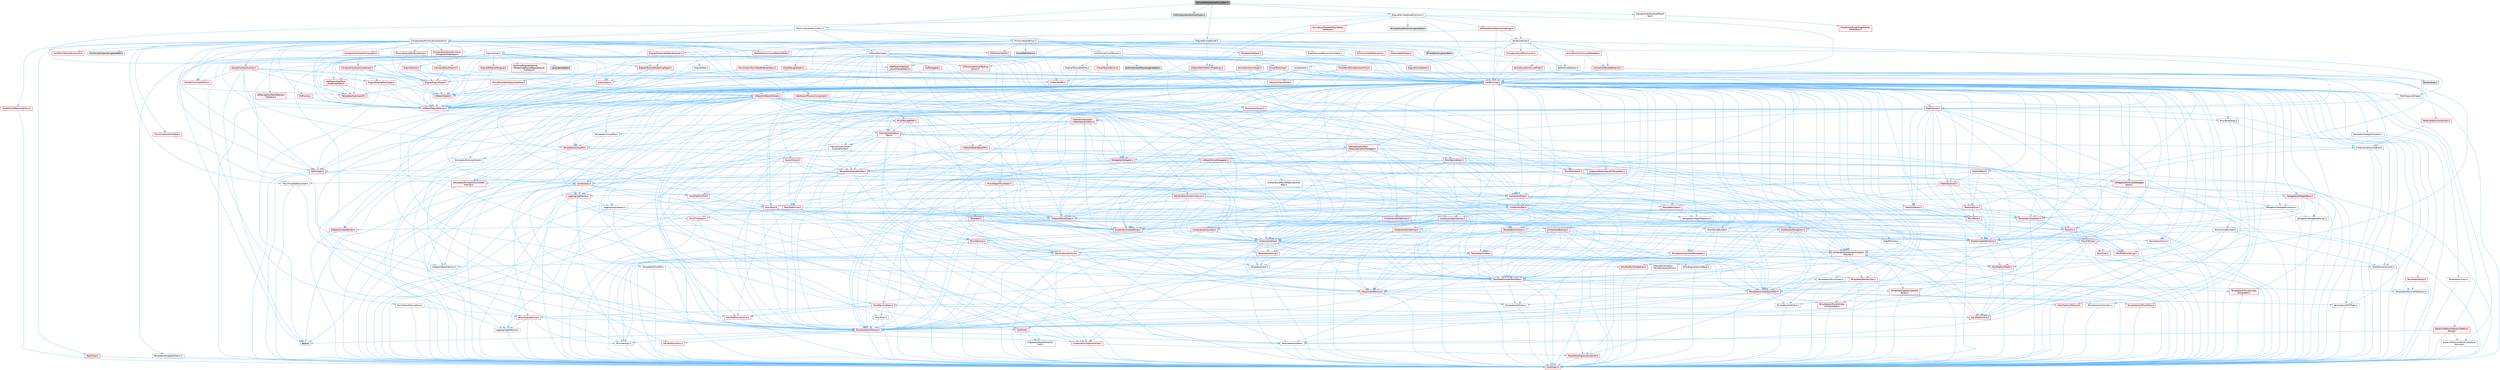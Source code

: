 digraph "SkinnedMeshSceneProxyDesc.h"
{
 // INTERACTIVE_SVG=YES
 // LATEX_PDF_SIZE
  bgcolor="transparent";
  edge [fontname=Helvetica,fontsize=10,labelfontname=Helvetica,labelfontsize=10];
  node [fontname=Helvetica,fontsize=10,shape=box,height=0.2,width=0.4];
  Node1 [id="Node000001",label="SkinnedMeshSceneProxyDesc.h",height=0.2,width=0.4,color="gray40", fillcolor="grey60", style="filled", fontcolor="black",tooltip=" "];
  Node1 -> Node2 [id="edge1_Node000001_Node000002",color="steelblue1",style="solid",tooltip=" "];
  Node2 [id="Node000002",label="PrimitiveSceneProxyDesc.h",height=0.2,width=0.4,color="grey40", fillcolor="white", style="filled",URL="$d8/d20/PrimitiveSceneProxyDesc_8h.html",tooltip=" "];
  Node2 -> Node3 [id="edge2_Node000002_Node000003",color="steelblue1",style="solid",tooltip=" "];
  Node3 [id="Node000003",label="UObject/Package.h",height=0.2,width=0.4,color="grey40", fillcolor="white", style="filled",URL="$dd/d79/Package_8h.html",tooltip=" "];
  Node3 -> Node4 [id="edge3_Node000003_Node000004",color="steelblue1",style="solid",tooltip=" "];
  Node4 [id="Node000004",label="Async/Future.h",height=0.2,width=0.4,color="red", fillcolor="#FFF0F0", style="filled",URL="$da/db2/Future_8h.html",tooltip=" "];
  Node4 -> Node5 [id="edge4_Node000004_Node000005",color="steelblue1",style="solid",tooltip=" "];
  Node5 [id="Node000005",label="CoreTypes.h",height=0.2,width=0.4,color="red", fillcolor="#FFF0F0", style="filled",URL="$dc/dec/CoreTypes_8h.html",tooltip=" "];
  Node4 -> Node19 [id="edge5_Node000004_Node000019",color="steelblue1",style="solid",tooltip=" "];
  Node19 [id="Node000019",label="Misc/AssertionMacros.h",height=0.2,width=0.4,color="red", fillcolor="#FFF0F0", style="filled",URL="$d0/dfa/AssertionMacros_8h.html",tooltip=" "];
  Node19 -> Node5 [id="edge6_Node000019_Node000005",color="steelblue1",style="solid",tooltip=" "];
  Node19 -> Node20 [id="edge7_Node000019_Node000020",color="steelblue1",style="solid",tooltip=" "];
  Node20 [id="Node000020",label="HAL/PlatformMisc.h",height=0.2,width=0.4,color="red", fillcolor="#FFF0F0", style="filled",URL="$d0/df5/PlatformMisc_8h.html",tooltip=" "];
  Node20 -> Node5 [id="edge8_Node000020_Node000005",color="steelblue1",style="solid",tooltip=" "];
  Node19 -> Node56 [id="edge9_Node000019_Node000056",color="steelblue1",style="solid",tooltip=" "];
  Node56 [id="Node000056",label="Templates/EnableIf.h",height=0.2,width=0.4,color="grey40", fillcolor="white", style="filled",URL="$d7/d60/EnableIf_8h.html",tooltip=" "];
  Node56 -> Node5 [id="edge10_Node000056_Node000005",color="steelblue1",style="solid",tooltip=" "];
  Node19 -> Node62 [id="edge11_Node000019_Node000062",color="steelblue1",style="solid",tooltip=" "];
  Node62 [id="Node000062",label="Misc/VarArgs.h",height=0.2,width=0.4,color="grey40", fillcolor="white", style="filled",URL="$d5/d6f/VarArgs_8h.html",tooltip=" "];
  Node62 -> Node5 [id="edge12_Node000062_Node000005",color="steelblue1",style="solid",tooltip=" "];
  Node19 -> Node69 [id="edge13_Node000019_Node000069",color="steelblue1",style="solid",tooltip=" "];
  Node69 [id="Node000069",label="atomic",height=0.2,width=0.4,color="grey60", fillcolor="#E0E0E0", style="filled",tooltip=" "];
  Node4 -> Node70 [id="edge14_Node000004_Node000070",color="steelblue1",style="solid",tooltip=" "];
  Node70 [id="Node000070",label="Templates/UnrealTemplate.h",height=0.2,width=0.4,color="red", fillcolor="#FFF0F0", style="filled",URL="$d4/d24/UnrealTemplate_8h.html",tooltip=" "];
  Node70 -> Node5 [id="edge15_Node000070_Node000005",color="steelblue1",style="solid",tooltip=" "];
  Node70 -> Node71 [id="edge16_Node000070_Node000071",color="steelblue1",style="solid",tooltip=" "];
  Node71 [id="Node000071",label="Templates/IsPointer.h",height=0.2,width=0.4,color="grey40", fillcolor="white", style="filled",URL="$d7/d05/IsPointer_8h.html",tooltip=" "];
  Node71 -> Node5 [id="edge17_Node000071_Node000005",color="steelblue1",style="solid",tooltip=" "];
  Node70 -> Node72 [id="edge18_Node000070_Node000072",color="steelblue1",style="solid",tooltip=" "];
  Node72 [id="Node000072",label="HAL/UnrealMemory.h",height=0.2,width=0.4,color="red", fillcolor="#FFF0F0", style="filled",URL="$d9/d96/UnrealMemory_8h.html",tooltip=" "];
  Node72 -> Node5 [id="edge19_Node000072_Node000005",color="steelblue1",style="solid",tooltip=" "];
  Node72 -> Node76 [id="edge20_Node000072_Node000076",color="steelblue1",style="solid",tooltip=" "];
  Node76 [id="Node000076",label="HAL/MemoryBase.h",height=0.2,width=0.4,color="red", fillcolor="#FFF0F0", style="filled",URL="$d6/d9f/MemoryBase_8h.html",tooltip=" "];
  Node76 -> Node5 [id="edge21_Node000076_Node000005",color="steelblue1",style="solid",tooltip=" "];
  Node76 -> Node49 [id="edge22_Node000076_Node000049",color="steelblue1",style="solid",tooltip=" "];
  Node49 [id="Node000049",label="HAL/PlatformAtomics.h",height=0.2,width=0.4,color="red", fillcolor="#FFF0F0", style="filled",URL="$d3/d36/PlatformAtomics_8h.html",tooltip=" "];
  Node49 -> Node5 [id="edge23_Node000049_Node000005",color="steelblue1",style="solid",tooltip=" "];
  Node76 -> Node32 [id="edge24_Node000076_Node000032",color="steelblue1",style="solid",tooltip=" "];
  Node32 [id="Node000032",label="HAL/PlatformCrt.h",height=0.2,width=0.4,color="red", fillcolor="#FFF0F0", style="filled",URL="$d8/d75/PlatformCrt_8h.html",tooltip=" "];
  Node76 -> Node77 [id="edge25_Node000076_Node000077",color="steelblue1",style="solid",tooltip=" "];
  Node77 [id="Node000077",label="Misc/Exec.h",height=0.2,width=0.4,color="grey40", fillcolor="white", style="filled",URL="$de/ddb/Exec_8h.html",tooltip=" "];
  Node77 -> Node5 [id="edge26_Node000077_Node000005",color="steelblue1",style="solid",tooltip=" "];
  Node77 -> Node19 [id="edge27_Node000077_Node000019",color="steelblue1",style="solid",tooltip=" "];
  Node76 -> Node78 [id="edge28_Node000076_Node000078",color="steelblue1",style="solid",tooltip=" "];
  Node78 [id="Node000078",label="Misc/OutputDevice.h",height=0.2,width=0.4,color="red", fillcolor="#FFF0F0", style="filled",URL="$d7/d32/OutputDevice_8h.html",tooltip=" "];
  Node78 -> Node27 [id="edge29_Node000078_Node000027",color="steelblue1",style="solid",tooltip=" "];
  Node27 [id="Node000027",label="CoreFwd.h",height=0.2,width=0.4,color="red", fillcolor="#FFF0F0", style="filled",URL="$d1/d1e/CoreFwd_8h.html",tooltip=" "];
  Node27 -> Node5 [id="edge30_Node000027_Node000005",color="steelblue1",style="solid",tooltip=" "];
  Node27 -> Node28 [id="edge31_Node000027_Node000028",color="steelblue1",style="solid",tooltip=" "];
  Node28 [id="Node000028",label="Containers/ContainersFwd.h",height=0.2,width=0.4,color="red", fillcolor="#FFF0F0", style="filled",URL="$d4/d0a/ContainersFwd_8h.html",tooltip=" "];
  Node28 -> Node5 [id="edge32_Node000028_Node000005",color="steelblue1",style="solid",tooltip=" "];
  Node28 -> Node25 [id="edge33_Node000028_Node000025",color="steelblue1",style="solid",tooltip=" "];
  Node25 [id="Node000025",label="Traits/IsContiguousContainer.h",height=0.2,width=0.4,color="red", fillcolor="#FFF0F0", style="filled",URL="$d5/d3c/IsContiguousContainer_8h.html",tooltip=" "];
  Node25 -> Node5 [id="edge34_Node000025_Node000005",color="steelblue1",style="solid",tooltip=" "];
  Node27 -> Node30 [id="edge35_Node000027_Node000030",color="steelblue1",style="solid",tooltip=" "];
  Node30 [id="Node000030",label="UObject/UObjectHierarchy\lFwd.h",height=0.2,width=0.4,color="grey40", fillcolor="white", style="filled",URL="$d3/d13/UObjectHierarchyFwd_8h.html",tooltip=" "];
  Node78 -> Node5 [id="edge36_Node000078_Node000005",color="steelblue1",style="solid",tooltip=" "];
  Node78 -> Node79 [id="edge37_Node000078_Node000079",color="steelblue1",style="solid",tooltip=" "];
  Node79 [id="Node000079",label="Logging/LogVerbosity.h",height=0.2,width=0.4,color="grey40", fillcolor="white", style="filled",URL="$d2/d8f/LogVerbosity_8h.html",tooltip=" "];
  Node79 -> Node5 [id="edge38_Node000079_Node000005",color="steelblue1",style="solid",tooltip=" "];
  Node78 -> Node62 [id="edge39_Node000078_Node000062",color="steelblue1",style="solid",tooltip=" "];
  Node72 -> Node89 [id="edge40_Node000072_Node000089",color="steelblue1",style="solid",tooltip=" "];
  Node89 [id="Node000089",label="HAL/PlatformMemory.h",height=0.2,width=0.4,color="red", fillcolor="#FFF0F0", style="filled",URL="$de/d68/PlatformMemory_8h.html",tooltip=" "];
  Node89 -> Node5 [id="edge41_Node000089_Node000005",color="steelblue1",style="solid",tooltip=" "];
  Node72 -> Node71 [id="edge42_Node000072_Node000071",color="steelblue1",style="solid",tooltip=" "];
  Node70 -> Node94 [id="edge43_Node000070_Node000094",color="steelblue1",style="solid",tooltip=" "];
  Node94 [id="Node000094",label="Templates/UnrealTypeTraits.h",height=0.2,width=0.4,color="red", fillcolor="#FFF0F0", style="filled",URL="$d2/d2d/UnrealTypeTraits_8h.html",tooltip=" "];
  Node94 -> Node5 [id="edge44_Node000094_Node000005",color="steelblue1",style="solid",tooltip=" "];
  Node94 -> Node71 [id="edge45_Node000094_Node000071",color="steelblue1",style="solid",tooltip=" "];
  Node94 -> Node19 [id="edge46_Node000094_Node000019",color="steelblue1",style="solid",tooltip=" "];
  Node94 -> Node85 [id="edge47_Node000094_Node000085",color="steelblue1",style="solid",tooltip=" "];
  Node85 [id="Node000085",label="Templates/AndOrNot.h",height=0.2,width=0.4,color="grey40", fillcolor="white", style="filled",URL="$db/d0a/AndOrNot_8h.html",tooltip=" "];
  Node85 -> Node5 [id="edge48_Node000085_Node000005",color="steelblue1",style="solid",tooltip=" "];
  Node94 -> Node56 [id="edge49_Node000094_Node000056",color="steelblue1",style="solid",tooltip=" "];
  Node94 -> Node95 [id="edge50_Node000094_Node000095",color="steelblue1",style="solid",tooltip=" "];
  Node95 [id="Node000095",label="Templates/IsArithmetic.h",height=0.2,width=0.4,color="grey40", fillcolor="white", style="filled",URL="$d2/d5d/IsArithmetic_8h.html",tooltip=" "];
  Node95 -> Node5 [id="edge51_Node000095_Node000005",color="steelblue1",style="solid",tooltip=" "];
  Node94 -> Node97 [id="edge52_Node000094_Node000097",color="steelblue1",style="solid",tooltip=" "];
  Node97 [id="Node000097",label="Templates/IsPODType.h",height=0.2,width=0.4,color="grey40", fillcolor="white", style="filled",URL="$d7/db1/IsPODType_8h.html",tooltip=" "];
  Node97 -> Node5 [id="edge53_Node000097_Node000005",color="steelblue1",style="solid",tooltip=" "];
  Node94 -> Node98 [id="edge54_Node000094_Node000098",color="steelblue1",style="solid",tooltip=" "];
  Node98 [id="Node000098",label="Templates/IsUECoreType.h",height=0.2,width=0.4,color="red", fillcolor="#FFF0F0", style="filled",URL="$d1/db8/IsUECoreType_8h.html",tooltip=" "];
  Node98 -> Node5 [id="edge55_Node000098_Node000005",color="steelblue1",style="solid",tooltip=" "];
  Node94 -> Node86 [id="edge56_Node000094_Node000086",color="steelblue1",style="solid",tooltip=" "];
  Node86 [id="Node000086",label="Templates/IsTriviallyCopy\lConstructible.h",height=0.2,width=0.4,color="red", fillcolor="#FFF0F0", style="filled",URL="$d3/d78/IsTriviallyCopyConstructible_8h.html",tooltip=" "];
  Node86 -> Node5 [id="edge57_Node000086_Node000005",color="steelblue1",style="solid",tooltip=" "];
  Node70 -> Node99 [id="edge58_Node000070_Node000099",color="steelblue1",style="solid",tooltip=" "];
  Node99 [id="Node000099",label="Templates/RemoveReference.h",height=0.2,width=0.4,color="grey40", fillcolor="white", style="filled",URL="$da/dbe/RemoveReference_8h.html",tooltip=" "];
  Node99 -> Node5 [id="edge59_Node000099_Node000005",color="steelblue1",style="solid",tooltip=" "];
  Node70 -> Node100 [id="edge60_Node000070_Node000100",color="steelblue1",style="solid",tooltip=" "];
  Node100 [id="Node000100",label="Templates/TypeCompatible\lBytes.h",height=0.2,width=0.4,color="red", fillcolor="#FFF0F0", style="filled",URL="$df/d0a/TypeCompatibleBytes_8h.html",tooltip=" "];
  Node100 -> Node5 [id="edge61_Node000100_Node000005",color="steelblue1",style="solid",tooltip=" "];
  Node70 -> Node25 [id="edge62_Node000070_Node000025",color="steelblue1",style="solid",tooltip=" "];
  Node4 -> Node102 [id="edge63_Node000004_Node000102",color="steelblue1",style="solid",tooltip=" "];
  Node102 [id="Node000102",label="Templates/Function.h",height=0.2,width=0.4,color="red", fillcolor="#FFF0F0", style="filled",URL="$df/df5/Function_8h.html",tooltip=" "];
  Node102 -> Node5 [id="edge64_Node000102_Node000005",color="steelblue1",style="solid",tooltip=" "];
  Node102 -> Node19 [id="edge65_Node000102_Node000019",color="steelblue1",style="solid",tooltip=" "];
  Node102 -> Node72 [id="edge66_Node000102_Node000072",color="steelblue1",style="solid",tooltip=" "];
  Node102 -> Node94 [id="edge67_Node000102_Node000094",color="steelblue1",style="solid",tooltip=" "];
  Node102 -> Node106 [id="edge68_Node000102_Node000106",color="steelblue1",style="solid",tooltip=" "];
  Node106 [id="Node000106",label="Templates/Invoke.h",height=0.2,width=0.4,color="red", fillcolor="#FFF0F0", style="filled",URL="$d7/deb/Invoke_8h.html",tooltip=" "];
  Node106 -> Node5 [id="edge69_Node000106_Node000005",color="steelblue1",style="solid",tooltip=" "];
  Node106 -> Node70 [id="edge70_Node000106_Node000070",color="steelblue1",style="solid",tooltip=" "];
  Node102 -> Node70 [id="edge71_Node000102_Node000070",color="steelblue1",style="solid",tooltip=" "];
  Node102 -> Node108 [id="edge72_Node000102_Node000108",color="steelblue1",style="solid",tooltip=" "];
  Node108 [id="Node000108",label="Math/UnrealMathUtility.h",height=0.2,width=0.4,color="red", fillcolor="#FFF0F0", style="filled",URL="$db/db8/UnrealMathUtility_8h.html",tooltip=" "];
  Node108 -> Node5 [id="edge73_Node000108_Node000005",color="steelblue1",style="solid",tooltip=" "];
  Node108 -> Node19 [id="edge74_Node000108_Node000019",color="steelblue1",style="solid",tooltip=" "];
  Node108 -> Node109 [id="edge75_Node000108_Node000109",color="steelblue1",style="solid",tooltip=" "];
  Node109 [id="Node000109",label="HAL/PlatformMath.h",height=0.2,width=0.4,color="red", fillcolor="#FFF0F0", style="filled",URL="$dc/d53/PlatformMath_8h.html",tooltip=" "];
  Node109 -> Node5 [id="edge76_Node000109_Node000005",color="steelblue1",style="solid",tooltip=" "];
  Node4 -> Node117 [id="edge77_Node000004_Node000117",color="steelblue1",style="solid",tooltip=" "];
  Node117 [id="Node000117",label="Misc/Timespan.h",height=0.2,width=0.4,color="red", fillcolor="#FFF0F0", style="filled",URL="$da/dd9/Timespan_8h.html",tooltip=" "];
  Node117 -> Node5 [id="edge78_Node000117_Node000005",color="steelblue1",style="solid",tooltip=" "];
  Node117 -> Node108 [id="edge79_Node000117_Node000108",color="steelblue1",style="solid",tooltip=" "];
  Node117 -> Node19 [id="edge80_Node000117_Node000019",color="steelblue1",style="solid",tooltip=" "];
  Node4 -> Node119 [id="edge81_Node000004_Node000119",color="steelblue1",style="solid",tooltip=" "];
  Node119 [id="Node000119",label="Templates/SharedPointer.h",height=0.2,width=0.4,color="red", fillcolor="#FFF0F0", style="filled",URL="$d2/d17/SharedPointer_8h.html",tooltip=" "];
  Node119 -> Node5 [id="edge82_Node000119_Node000005",color="steelblue1",style="solid",tooltip=" "];
  Node119 -> Node120 [id="edge83_Node000119_Node000120",color="steelblue1",style="solid",tooltip=" "];
  Node120 [id="Node000120",label="Templates/PointerIsConvertible\lFromTo.h",height=0.2,width=0.4,color="red", fillcolor="#FFF0F0", style="filled",URL="$d6/d65/PointerIsConvertibleFromTo_8h.html",tooltip=" "];
  Node120 -> Node5 [id="edge84_Node000120_Node000005",color="steelblue1",style="solid",tooltip=" "];
  Node119 -> Node19 [id="edge85_Node000119_Node000019",color="steelblue1",style="solid",tooltip=" "];
  Node119 -> Node72 [id="edge86_Node000119_Node000072",color="steelblue1",style="solid",tooltip=" "];
  Node119 -> Node122 [id="edge87_Node000119_Node000122",color="steelblue1",style="solid",tooltip=" "];
  Node122 [id="Node000122",label="Containers/Array.h",height=0.2,width=0.4,color="red", fillcolor="#FFF0F0", style="filled",URL="$df/dd0/Array_8h.html",tooltip=" "];
  Node122 -> Node5 [id="edge88_Node000122_Node000005",color="steelblue1",style="solid",tooltip=" "];
  Node122 -> Node19 [id="edge89_Node000122_Node000019",color="steelblue1",style="solid",tooltip=" "];
  Node122 -> Node72 [id="edge90_Node000122_Node000072",color="steelblue1",style="solid",tooltip=" "];
  Node122 -> Node94 [id="edge91_Node000122_Node000094",color="steelblue1",style="solid",tooltip=" "];
  Node122 -> Node70 [id="edge92_Node000122_Node000070",color="steelblue1",style="solid",tooltip=" "];
  Node122 -> Node126 [id="edge93_Node000122_Node000126",color="steelblue1",style="solid",tooltip=" "];
  Node126 [id="Node000126",label="Containers/ContainerAllocation\lPolicies.h",height=0.2,width=0.4,color="red", fillcolor="#FFF0F0", style="filled",URL="$d7/dff/ContainerAllocationPolicies_8h.html",tooltip=" "];
  Node126 -> Node5 [id="edge94_Node000126_Node000005",color="steelblue1",style="solid",tooltip=" "];
  Node126 -> Node126 [id="edge95_Node000126_Node000126",color="steelblue1",style="solid",tooltip=" "];
  Node126 -> Node109 [id="edge96_Node000126_Node000109",color="steelblue1",style="solid",tooltip=" "];
  Node126 -> Node72 [id="edge97_Node000126_Node000072",color="steelblue1",style="solid",tooltip=" "];
  Node126 -> Node42 [id="edge98_Node000126_Node000042",color="steelblue1",style="solid",tooltip=" "];
  Node42 [id="Node000042",label="Math/NumericLimits.h",height=0.2,width=0.4,color="grey40", fillcolor="white", style="filled",URL="$df/d1b/NumericLimits_8h.html",tooltip=" "];
  Node42 -> Node5 [id="edge99_Node000042_Node000005",color="steelblue1",style="solid",tooltip=" "];
  Node126 -> Node19 [id="edge100_Node000126_Node000019",color="steelblue1",style="solid",tooltip=" "];
  Node126 -> Node129 [id="edge101_Node000126_Node000129",color="steelblue1",style="solid",tooltip=" "];
  Node129 [id="Node000129",label="Templates/MemoryOps.h",height=0.2,width=0.4,color="red", fillcolor="#FFF0F0", style="filled",URL="$db/dea/MemoryOps_8h.html",tooltip=" "];
  Node129 -> Node5 [id="edge102_Node000129_Node000005",color="steelblue1",style="solid",tooltip=" "];
  Node129 -> Node72 [id="edge103_Node000129_Node000072",color="steelblue1",style="solid",tooltip=" "];
  Node129 -> Node87 [id="edge104_Node000129_Node000087",color="steelblue1",style="solid",tooltip=" "];
  Node87 [id="Node000087",label="Templates/IsTriviallyCopy\lAssignable.h",height=0.2,width=0.4,color="red", fillcolor="#FFF0F0", style="filled",URL="$d2/df2/IsTriviallyCopyAssignable_8h.html",tooltip=" "];
  Node87 -> Node5 [id="edge105_Node000087_Node000005",color="steelblue1",style="solid",tooltip=" "];
  Node129 -> Node86 [id="edge106_Node000129_Node000086",color="steelblue1",style="solid",tooltip=" "];
  Node129 -> Node94 [id="edge107_Node000129_Node000094",color="steelblue1",style="solid",tooltip=" "];
  Node126 -> Node100 [id="edge108_Node000126_Node000100",color="steelblue1",style="solid",tooltip=" "];
  Node122 -> Node131 [id="edge109_Node000122_Node000131",color="steelblue1",style="solid",tooltip=" "];
  Node131 [id="Node000131",label="Serialization/Archive.h",height=0.2,width=0.4,color="red", fillcolor="#FFF0F0", style="filled",URL="$d7/d3b/Archive_8h.html",tooltip=" "];
  Node131 -> Node27 [id="edge110_Node000131_Node000027",color="steelblue1",style="solid",tooltip=" "];
  Node131 -> Node5 [id="edge111_Node000131_Node000005",color="steelblue1",style="solid",tooltip=" "];
  Node131 -> Node132 [id="edge112_Node000131_Node000132",color="steelblue1",style="solid",tooltip=" "];
  Node132 [id="Node000132",label="HAL/PlatformProperties.h",height=0.2,width=0.4,color="red", fillcolor="#FFF0F0", style="filled",URL="$d9/db0/PlatformProperties_8h.html",tooltip=" "];
  Node132 -> Node5 [id="edge113_Node000132_Node000005",color="steelblue1",style="solid",tooltip=" "];
  Node131 -> Node135 [id="edge114_Node000131_Node000135",color="steelblue1",style="solid",tooltip=" "];
  Node135 [id="Node000135",label="Internationalization\l/TextNamespaceFwd.h",height=0.2,width=0.4,color="grey40", fillcolor="white", style="filled",URL="$d8/d97/TextNamespaceFwd_8h.html",tooltip=" "];
  Node135 -> Node5 [id="edge115_Node000135_Node000005",color="steelblue1",style="solid",tooltip=" "];
  Node131 -> Node19 [id="edge116_Node000131_Node000019",color="steelblue1",style="solid",tooltip=" "];
  Node131 -> Node136 [id="edge117_Node000131_Node000136",color="steelblue1",style="solid",tooltip=" "];
  Node136 [id="Node000136",label="Misc/EngineVersionBase.h",height=0.2,width=0.4,color="grey40", fillcolor="white", style="filled",URL="$d5/d2b/EngineVersionBase_8h.html",tooltip=" "];
  Node136 -> Node5 [id="edge118_Node000136_Node000005",color="steelblue1",style="solid",tooltip=" "];
  Node131 -> Node62 [id="edge119_Node000131_Node000062",color="steelblue1",style="solid",tooltip=" "];
  Node131 -> Node56 [id="edge120_Node000131_Node000056",color="steelblue1",style="solid",tooltip=" "];
  Node131 -> Node139 [id="edge121_Node000131_Node000139",color="steelblue1",style="solid",tooltip=" "];
  Node139 [id="Node000139",label="Templates/IsEnumClass.h",height=0.2,width=0.4,color="grey40", fillcolor="white", style="filled",URL="$d7/d15/IsEnumClass_8h.html",tooltip=" "];
  Node139 -> Node5 [id="edge122_Node000139_Node000005",color="steelblue1",style="solid",tooltip=" "];
  Node139 -> Node85 [id="edge123_Node000139_Node000085",color="steelblue1",style="solid",tooltip=" "];
  Node131 -> Node70 [id="edge124_Node000131_Node000070",color="steelblue1",style="solid",tooltip=" "];
  Node131 -> Node140 [id="edge125_Node000131_Node000140",color="steelblue1",style="solid",tooltip=" "];
  Node140 [id="Node000140",label="UObject/ObjectVersion.h",height=0.2,width=0.4,color="grey40", fillcolor="white", style="filled",URL="$da/d63/ObjectVersion_8h.html",tooltip=" "];
  Node140 -> Node5 [id="edge126_Node000140_Node000005",color="steelblue1",style="solid",tooltip=" "];
  Node122 -> Node106 [id="edge127_Node000122_Node000106",color="steelblue1",style="solid",tooltip=" "];
  Node122 -> Node160 [id="edge128_Node000122_Node000160",color="steelblue1",style="solid",tooltip=" "];
  Node160 [id="Node000160",label="Templates/Less.h",height=0.2,width=0.4,color="grey40", fillcolor="white", style="filled",URL="$de/dc8/Less_8h.html",tooltip=" "];
  Node160 -> Node5 [id="edge129_Node000160_Node000005",color="steelblue1",style="solid",tooltip=" "];
  Node160 -> Node70 [id="edge130_Node000160_Node000070",color="steelblue1",style="solid",tooltip=" "];
  Node122 -> Node167 [id="edge131_Node000122_Node000167",color="steelblue1",style="solid",tooltip=" "];
  Node167 [id="Node000167",label="Templates/Sorting.h",height=0.2,width=0.4,color="red", fillcolor="#FFF0F0", style="filled",URL="$d3/d9e/Sorting_8h.html",tooltip=" "];
  Node167 -> Node5 [id="edge132_Node000167_Node000005",color="steelblue1",style="solid",tooltip=" "];
  Node167 -> Node109 [id="edge133_Node000167_Node000109",color="steelblue1",style="solid",tooltip=" "];
  Node167 -> Node160 [id="edge134_Node000167_Node000160",color="steelblue1",style="solid",tooltip=" "];
  Node122 -> Node170 [id="edge135_Node000122_Node000170",color="steelblue1",style="solid",tooltip=" "];
  Node170 [id="Node000170",label="Templates/AlignmentTemplates.h",height=0.2,width=0.4,color="red", fillcolor="#FFF0F0", style="filled",URL="$dd/d32/AlignmentTemplates_8h.html",tooltip=" "];
  Node170 -> Node5 [id="edge136_Node000170_Node000005",color="steelblue1",style="solid",tooltip=" "];
  Node170 -> Node71 [id="edge137_Node000170_Node000071",color="steelblue1",style="solid",tooltip=" "];
  Node119 -> Node171 [id="edge138_Node000119_Node000171",color="steelblue1",style="solid",tooltip=" "];
  Node171 [id="Node000171",label="Containers/Map.h",height=0.2,width=0.4,color="red", fillcolor="#FFF0F0", style="filled",URL="$df/d79/Map_8h.html",tooltip=" "];
  Node171 -> Node5 [id="edge139_Node000171_Node000005",color="steelblue1",style="solid",tooltip=" "];
  Node171 -> Node172 [id="edge140_Node000171_Node000172",color="steelblue1",style="solid",tooltip=" "];
  Node172 [id="Node000172",label="Algo/Reverse.h",height=0.2,width=0.4,color="grey40", fillcolor="white", style="filled",URL="$d5/d93/Reverse_8h.html",tooltip=" "];
  Node172 -> Node5 [id="edge141_Node000172_Node000005",color="steelblue1",style="solid",tooltip=" "];
  Node172 -> Node70 [id="edge142_Node000172_Node000070",color="steelblue1",style="solid",tooltip=" "];
  Node171 -> Node173 [id="edge143_Node000171_Node000173",color="steelblue1",style="solid",tooltip=" "];
  Node173 [id="Node000173",label="Containers/Set.h",height=0.2,width=0.4,color="red", fillcolor="#FFF0F0", style="filled",URL="$d4/d45/Set_8h.html",tooltip=" "];
  Node173 -> Node126 [id="edge144_Node000173_Node000126",color="steelblue1",style="solid",tooltip=" "];
  Node173 -> Node175 [id="edge145_Node000173_Node000175",color="steelblue1",style="solid",tooltip=" "];
  Node175 [id="Node000175",label="Containers/SparseArray.h",height=0.2,width=0.4,color="red", fillcolor="#FFF0F0", style="filled",URL="$d5/dbf/SparseArray_8h.html",tooltip=" "];
  Node175 -> Node5 [id="edge146_Node000175_Node000005",color="steelblue1",style="solid",tooltip=" "];
  Node175 -> Node19 [id="edge147_Node000175_Node000019",color="steelblue1",style="solid",tooltip=" "];
  Node175 -> Node72 [id="edge148_Node000175_Node000072",color="steelblue1",style="solid",tooltip=" "];
  Node175 -> Node94 [id="edge149_Node000175_Node000094",color="steelblue1",style="solid",tooltip=" "];
  Node175 -> Node70 [id="edge150_Node000175_Node000070",color="steelblue1",style="solid",tooltip=" "];
  Node175 -> Node126 [id="edge151_Node000175_Node000126",color="steelblue1",style="solid",tooltip=" "];
  Node175 -> Node160 [id="edge152_Node000175_Node000160",color="steelblue1",style="solid",tooltip=" "];
  Node175 -> Node122 [id="edge153_Node000175_Node000122",color="steelblue1",style="solid",tooltip=" "];
  Node175 -> Node108 [id="edge154_Node000175_Node000108",color="steelblue1",style="solid",tooltip=" "];
  Node175 -> Node176 [id="edge155_Node000175_Node000176",color="steelblue1",style="solid",tooltip=" "];
  Node176 [id="Node000176",label="Containers/ScriptArray.h",height=0.2,width=0.4,color="red", fillcolor="#FFF0F0", style="filled",URL="$dc/daf/ScriptArray_8h.html",tooltip=" "];
  Node176 -> Node5 [id="edge156_Node000176_Node000005",color="steelblue1",style="solid",tooltip=" "];
  Node176 -> Node19 [id="edge157_Node000176_Node000019",color="steelblue1",style="solid",tooltip=" "];
  Node176 -> Node72 [id="edge158_Node000176_Node000072",color="steelblue1",style="solid",tooltip=" "];
  Node176 -> Node126 [id="edge159_Node000176_Node000126",color="steelblue1",style="solid",tooltip=" "];
  Node176 -> Node122 [id="edge160_Node000176_Node000122",color="steelblue1",style="solid",tooltip=" "];
  Node175 -> Node177 [id="edge161_Node000175_Node000177",color="steelblue1",style="solid",tooltip=" "];
  Node177 [id="Node000177",label="Containers/BitArray.h",height=0.2,width=0.4,color="red", fillcolor="#FFF0F0", style="filled",URL="$d1/de4/BitArray_8h.html",tooltip=" "];
  Node177 -> Node126 [id="edge162_Node000177_Node000126",color="steelblue1",style="solid",tooltip=" "];
  Node177 -> Node5 [id="edge163_Node000177_Node000005",color="steelblue1",style="solid",tooltip=" "];
  Node177 -> Node49 [id="edge164_Node000177_Node000049",color="steelblue1",style="solid",tooltip=" "];
  Node177 -> Node72 [id="edge165_Node000177_Node000072",color="steelblue1",style="solid",tooltip=" "];
  Node177 -> Node108 [id="edge166_Node000177_Node000108",color="steelblue1",style="solid",tooltip=" "];
  Node177 -> Node19 [id="edge167_Node000177_Node000019",color="steelblue1",style="solid",tooltip=" "];
  Node177 -> Node131 [id="edge168_Node000177_Node000131",color="steelblue1",style="solid",tooltip=" "];
  Node177 -> Node56 [id="edge169_Node000177_Node000056",color="steelblue1",style="solid",tooltip=" "];
  Node177 -> Node106 [id="edge170_Node000177_Node000106",color="steelblue1",style="solid",tooltip=" "];
  Node177 -> Node70 [id="edge171_Node000177_Node000070",color="steelblue1",style="solid",tooltip=" "];
  Node177 -> Node94 [id="edge172_Node000177_Node000094",color="steelblue1",style="solid",tooltip=" "];
  Node175 -> Node194 [id="edge173_Node000175_Node000194",color="steelblue1",style="solid",tooltip=" "];
  Node194 [id="Node000194",label="Containers/UnrealString.h",height=0.2,width=0.4,color="red", fillcolor="#FFF0F0", style="filled",URL="$d5/dba/UnrealString_8h.html",tooltip=" "];
  Node173 -> Node28 [id="edge174_Node000173_Node000028",color="steelblue1",style="solid",tooltip=" "];
  Node173 -> Node108 [id="edge175_Node000173_Node000108",color="steelblue1",style="solid",tooltip=" "];
  Node173 -> Node19 [id="edge176_Node000173_Node000019",color="steelblue1",style="solid",tooltip=" "];
  Node173 -> Node198 [id="edge177_Node000173_Node000198",color="steelblue1",style="solid",tooltip=" "];
  Node198 [id="Node000198",label="Misc/StructBuilder.h",height=0.2,width=0.4,color="grey40", fillcolor="white", style="filled",URL="$d9/db3/StructBuilder_8h.html",tooltip=" "];
  Node198 -> Node5 [id="edge178_Node000198_Node000005",color="steelblue1",style="solid",tooltip=" "];
  Node198 -> Node108 [id="edge179_Node000198_Node000108",color="steelblue1",style="solid",tooltip=" "];
  Node198 -> Node170 [id="edge180_Node000198_Node000170",color="steelblue1",style="solid",tooltip=" "];
  Node173 -> Node102 [id="edge181_Node000173_Node000102",color="steelblue1",style="solid",tooltip=" "];
  Node173 -> Node167 [id="edge182_Node000173_Node000167",color="steelblue1",style="solid",tooltip=" "];
  Node173 -> Node146 [id="edge183_Node000173_Node000146",color="steelblue1",style="solid",tooltip=" "];
  Node146 [id="Node000146",label="Templates/TypeHash.h",height=0.2,width=0.4,color="red", fillcolor="#FFF0F0", style="filled",URL="$d1/d62/TypeHash_8h.html",tooltip=" "];
  Node146 -> Node5 [id="edge184_Node000146_Node000005",color="steelblue1",style="solid",tooltip=" "];
  Node146 -> Node147 [id="edge185_Node000146_Node000147",color="steelblue1",style="solid",tooltip=" "];
  Node147 [id="Node000147",label="Misc/Crc.h",height=0.2,width=0.4,color="red", fillcolor="#FFF0F0", style="filled",URL="$d4/dd2/Crc_8h.html",tooltip=" "];
  Node147 -> Node5 [id="edge186_Node000147_Node000005",color="steelblue1",style="solid",tooltip=" "];
  Node147 -> Node74 [id="edge187_Node000147_Node000074",color="steelblue1",style="solid",tooltip=" "];
  Node74 [id="Node000074",label="HAL/PlatformString.h",height=0.2,width=0.4,color="red", fillcolor="#FFF0F0", style="filled",URL="$db/db5/PlatformString_8h.html",tooltip=" "];
  Node74 -> Node5 [id="edge188_Node000074_Node000005",color="steelblue1",style="solid",tooltip=" "];
  Node147 -> Node19 [id="edge189_Node000147_Node000019",color="steelblue1",style="solid",tooltip=" "];
  Node147 -> Node148 [id="edge190_Node000147_Node000148",color="steelblue1",style="solid",tooltip=" "];
  Node148 [id="Node000148",label="Misc/CString.h",height=0.2,width=0.4,color="red", fillcolor="#FFF0F0", style="filled",URL="$d2/d49/CString_8h.html",tooltip=" "];
  Node148 -> Node5 [id="edge191_Node000148_Node000005",color="steelblue1",style="solid",tooltip=" "];
  Node148 -> Node32 [id="edge192_Node000148_Node000032",color="steelblue1",style="solid",tooltip=" "];
  Node148 -> Node74 [id="edge193_Node000148_Node000074",color="steelblue1",style="solid",tooltip=" "];
  Node148 -> Node19 [id="edge194_Node000148_Node000019",color="steelblue1",style="solid",tooltip=" "];
  Node148 -> Node149 [id="edge195_Node000148_Node000149",color="steelblue1",style="solid",tooltip=" "];
  Node149 [id="Node000149",label="Misc/Char.h",height=0.2,width=0.4,color="red", fillcolor="#FFF0F0", style="filled",URL="$d0/d58/Char_8h.html",tooltip=" "];
  Node149 -> Node5 [id="edge196_Node000149_Node000005",color="steelblue1",style="solid",tooltip=" "];
  Node148 -> Node62 [id="edge197_Node000148_Node000062",color="steelblue1",style="solid",tooltip=" "];
  Node147 -> Node149 [id="edge198_Node000147_Node000149",color="steelblue1",style="solid",tooltip=" "];
  Node147 -> Node94 [id="edge199_Node000147_Node000094",color="steelblue1",style="solid",tooltip=" "];
  Node173 -> Node70 [id="edge200_Node000173_Node000070",color="steelblue1",style="solid",tooltip=" "];
  Node171 -> Node194 [id="edge201_Node000171_Node000194",color="steelblue1",style="solid",tooltip=" "];
  Node171 -> Node19 [id="edge202_Node000171_Node000019",color="steelblue1",style="solid",tooltip=" "];
  Node171 -> Node198 [id="edge203_Node000171_Node000198",color="steelblue1",style="solid",tooltip=" "];
  Node171 -> Node102 [id="edge204_Node000171_Node000102",color="steelblue1",style="solid",tooltip=" "];
  Node171 -> Node167 [id="edge205_Node000171_Node000167",color="steelblue1",style="solid",tooltip=" "];
  Node171 -> Node200 [id="edge206_Node000171_Node000200",color="steelblue1",style="solid",tooltip=" "];
  Node200 [id="Node000200",label="Templates/Tuple.h",height=0.2,width=0.4,color="red", fillcolor="#FFF0F0", style="filled",URL="$d2/d4f/Tuple_8h.html",tooltip=" "];
  Node200 -> Node5 [id="edge207_Node000200_Node000005",color="steelblue1",style="solid",tooltip=" "];
  Node200 -> Node70 [id="edge208_Node000200_Node000070",color="steelblue1",style="solid",tooltip=" "];
  Node200 -> Node201 [id="edge209_Node000200_Node000201",color="steelblue1",style="solid",tooltip=" "];
  Node201 [id="Node000201",label="Delegates/IntegerSequence.h",height=0.2,width=0.4,color="grey40", fillcolor="white", style="filled",URL="$d2/dcc/IntegerSequence_8h.html",tooltip=" "];
  Node201 -> Node5 [id="edge210_Node000201_Node000005",color="steelblue1",style="solid",tooltip=" "];
  Node200 -> Node106 [id="edge211_Node000200_Node000106",color="steelblue1",style="solid",tooltip=" "];
  Node200 -> Node146 [id="edge212_Node000200_Node000146",color="steelblue1",style="solid",tooltip=" "];
  Node171 -> Node70 [id="edge213_Node000171_Node000070",color="steelblue1",style="solid",tooltip=" "];
  Node171 -> Node94 [id="edge214_Node000171_Node000094",color="steelblue1",style="solid",tooltip=" "];
  Node119 -> Node203 [id="edge215_Node000119_Node000203",color="steelblue1",style="solid",tooltip=" "];
  Node203 [id="Node000203",label="CoreGlobals.h",height=0.2,width=0.4,color="red", fillcolor="#FFF0F0", style="filled",URL="$d5/d8c/CoreGlobals_8h.html",tooltip=" "];
  Node203 -> Node194 [id="edge216_Node000203_Node000194",color="steelblue1",style="solid",tooltip=" "];
  Node203 -> Node5 [id="edge217_Node000203_Node000005",color="steelblue1",style="solid",tooltip=" "];
  Node203 -> Node204 [id="edge218_Node000203_Node000204",color="steelblue1",style="solid",tooltip=" "];
  Node204 [id="Node000204",label="HAL/PlatformTLS.h",height=0.2,width=0.4,color="red", fillcolor="#FFF0F0", style="filled",URL="$d0/def/PlatformTLS_8h.html",tooltip=" "];
  Node204 -> Node5 [id="edge219_Node000204_Node000005",color="steelblue1",style="solid",tooltip=" "];
  Node203 -> Node207 [id="edge220_Node000203_Node000207",color="steelblue1",style="solid",tooltip=" "];
  Node207 [id="Node000207",label="Logging/LogMacros.h",height=0.2,width=0.4,color="red", fillcolor="#FFF0F0", style="filled",URL="$d0/d16/LogMacros_8h.html",tooltip=" "];
  Node207 -> Node194 [id="edge221_Node000207_Node000194",color="steelblue1",style="solid",tooltip=" "];
  Node207 -> Node5 [id="edge222_Node000207_Node000005",color="steelblue1",style="solid",tooltip=" "];
  Node207 -> Node208 [id="edge223_Node000207_Node000208",color="steelblue1",style="solid",tooltip=" "];
  Node208 [id="Node000208",label="Logging/LogCategory.h",height=0.2,width=0.4,color="grey40", fillcolor="white", style="filled",URL="$d9/d36/LogCategory_8h.html",tooltip=" "];
  Node208 -> Node5 [id="edge224_Node000208_Node000005",color="steelblue1",style="solid",tooltip=" "];
  Node208 -> Node79 [id="edge225_Node000208_Node000079",color="steelblue1",style="solid",tooltip=" "];
  Node208 -> Node209 [id="edge226_Node000208_Node000209",color="steelblue1",style="solid",tooltip=" "];
  Node209 [id="Node000209",label="UObject/NameTypes.h",height=0.2,width=0.4,color="red", fillcolor="#FFF0F0", style="filled",URL="$d6/d35/NameTypes_8h.html",tooltip=" "];
  Node209 -> Node5 [id="edge227_Node000209_Node000005",color="steelblue1",style="solid",tooltip=" "];
  Node209 -> Node19 [id="edge228_Node000209_Node000019",color="steelblue1",style="solid",tooltip=" "];
  Node209 -> Node72 [id="edge229_Node000209_Node000072",color="steelblue1",style="solid",tooltip=" "];
  Node209 -> Node94 [id="edge230_Node000209_Node000094",color="steelblue1",style="solid",tooltip=" "];
  Node209 -> Node70 [id="edge231_Node000209_Node000070",color="steelblue1",style="solid",tooltip=" "];
  Node209 -> Node194 [id="edge232_Node000209_Node000194",color="steelblue1",style="solid",tooltip=" "];
  Node209 -> Node213 [id="edge233_Node000209_Node000213",color="steelblue1",style="solid",tooltip=" "];
  Node213 [id="Node000213",label="Containers/StringConv.h",height=0.2,width=0.4,color="red", fillcolor="#FFF0F0", style="filled",URL="$d3/ddf/StringConv_8h.html",tooltip=" "];
  Node213 -> Node5 [id="edge234_Node000213_Node000005",color="steelblue1",style="solid",tooltip=" "];
  Node213 -> Node19 [id="edge235_Node000213_Node000019",color="steelblue1",style="solid",tooltip=" "];
  Node213 -> Node126 [id="edge236_Node000213_Node000126",color="steelblue1",style="solid",tooltip=" "];
  Node213 -> Node122 [id="edge237_Node000213_Node000122",color="steelblue1",style="solid",tooltip=" "];
  Node213 -> Node148 [id="edge238_Node000213_Node000148",color="steelblue1",style="solid",tooltip=" "];
  Node213 -> Node191 [id="edge239_Node000213_Node000191",color="steelblue1",style="solid",tooltip=" "];
  Node191 [id="Node000191",label="Templates/IsArray.h",height=0.2,width=0.4,color="grey40", fillcolor="white", style="filled",URL="$d8/d8d/IsArray_8h.html",tooltip=" "];
  Node191 -> Node5 [id="edge240_Node000191_Node000005",color="steelblue1",style="solid",tooltip=" "];
  Node213 -> Node70 [id="edge241_Node000213_Node000070",color="steelblue1",style="solid",tooltip=" "];
  Node213 -> Node94 [id="edge242_Node000213_Node000094",color="steelblue1",style="solid",tooltip=" "];
  Node213 -> Node25 [id="edge243_Node000213_Node000025",color="steelblue1",style="solid",tooltip=" "];
  Node209 -> Node214 [id="edge244_Node000209_Node000214",color="steelblue1",style="solid",tooltip=" "];
  Node214 [id="Node000214",label="UObject/UnrealNames.h",height=0.2,width=0.4,color="red", fillcolor="#FFF0F0", style="filled",URL="$d8/db1/UnrealNames_8h.html",tooltip=" "];
  Node214 -> Node5 [id="edge245_Node000214_Node000005",color="steelblue1",style="solid",tooltip=" "];
  Node207 -> Node79 [id="edge246_Node000207_Node000079",color="steelblue1",style="solid",tooltip=" "];
  Node207 -> Node19 [id="edge247_Node000207_Node000019",color="steelblue1",style="solid",tooltip=" "];
  Node207 -> Node62 [id="edge248_Node000207_Node000062",color="steelblue1",style="solid",tooltip=" "];
  Node207 -> Node56 [id="edge249_Node000207_Node000056",color="steelblue1",style="solid",tooltip=" "];
  Node203 -> Node78 [id="edge250_Node000203_Node000078",color="steelblue1",style="solid",tooltip=" "];
  Node203 -> Node209 [id="edge251_Node000203_Node000209",color="steelblue1",style="solid",tooltip=" "];
  Node203 -> Node69 [id="edge252_Node000203_Node000069",color="steelblue1",style="solid",tooltip=" "];
  Node4 -> Node228 [id="edge253_Node000004_Node000228",color="steelblue1",style="solid",tooltip=" "];
  Node228 [id="Node000228",label="Misc/DateTime.h",height=0.2,width=0.4,color="red", fillcolor="#FFF0F0", style="filled",URL="$d1/de9/DateTime_8h.html",tooltip=" "];
  Node228 -> Node194 [id="edge254_Node000228_Node000194",color="steelblue1",style="solid",tooltip=" "];
  Node228 -> Node5 [id="edge255_Node000228_Node000005",color="steelblue1",style="solid",tooltip=" "];
  Node228 -> Node117 [id="edge256_Node000228_Node000117",color="steelblue1",style="solid",tooltip=" "];
  Node228 -> Node131 [id="edge257_Node000228_Node000131",color="steelblue1",style="solid",tooltip=" "];
  Node228 -> Node146 [id="edge258_Node000228_Node000146",color="steelblue1",style="solid",tooltip=" "];
  Node3 -> Node122 [id="edge259_Node000003_Node000122",color="steelblue1",style="solid",tooltip=" "];
  Node3 -> Node219 [id="edge260_Node000003_Node000219",color="steelblue1",style="solid",tooltip=" "];
  Node219 [id="Node000219",label="Containers/ArrayView.h",height=0.2,width=0.4,color="red", fillcolor="#FFF0F0", style="filled",URL="$d7/df4/ArrayView_8h.html",tooltip=" "];
  Node219 -> Node5 [id="edge261_Node000219_Node000005",color="steelblue1",style="solid",tooltip=" "];
  Node219 -> Node28 [id="edge262_Node000219_Node000028",color="steelblue1",style="solid",tooltip=" "];
  Node219 -> Node19 [id="edge263_Node000219_Node000019",color="steelblue1",style="solid",tooltip=" "];
  Node219 -> Node106 [id="edge264_Node000219_Node000106",color="steelblue1",style="solid",tooltip=" "];
  Node219 -> Node94 [id="edge265_Node000219_Node000094",color="steelblue1",style="solid",tooltip=" "];
  Node219 -> Node122 [id="edge266_Node000219_Node000122",color="steelblue1",style="solid",tooltip=" "];
  Node219 -> Node108 [id="edge267_Node000219_Node000108",color="steelblue1",style="solid",tooltip=" "];
  Node3 -> Node203 [id="edge268_Node000003_Node000203",color="steelblue1",style="solid",tooltip=" "];
  Node3 -> Node236 [id="edge269_Node000003_Node000236",color="steelblue1",style="solid",tooltip=" "];
  Node236 [id="Node000236",label="CoreMinimal.h",height=0.2,width=0.4,color="red", fillcolor="#FFF0F0", style="filled",URL="$d7/d67/CoreMinimal_8h.html",tooltip=" "];
  Node236 -> Node5 [id="edge270_Node000236_Node000005",color="steelblue1",style="solid",tooltip=" "];
  Node236 -> Node27 [id="edge271_Node000236_Node000027",color="steelblue1",style="solid",tooltip=" "];
  Node236 -> Node30 [id="edge272_Node000236_Node000030",color="steelblue1",style="solid",tooltip=" "];
  Node236 -> Node28 [id="edge273_Node000236_Node000028",color="steelblue1",style="solid",tooltip=" "];
  Node236 -> Node62 [id="edge274_Node000236_Node000062",color="steelblue1",style="solid",tooltip=" "];
  Node236 -> Node79 [id="edge275_Node000236_Node000079",color="steelblue1",style="solid",tooltip=" "];
  Node236 -> Node78 [id="edge276_Node000236_Node000078",color="steelblue1",style="solid",tooltip=" "];
  Node236 -> Node32 [id="edge277_Node000236_Node000032",color="steelblue1",style="solid",tooltip=" "];
  Node236 -> Node20 [id="edge278_Node000236_Node000020",color="steelblue1",style="solid",tooltip=" "];
  Node236 -> Node19 [id="edge279_Node000236_Node000019",color="steelblue1",style="solid",tooltip=" "];
  Node236 -> Node71 [id="edge280_Node000236_Node000071",color="steelblue1",style="solid",tooltip=" "];
  Node236 -> Node89 [id="edge281_Node000236_Node000089",color="steelblue1",style="solid",tooltip=" "];
  Node236 -> Node49 [id="edge282_Node000236_Node000049",color="steelblue1",style="solid",tooltip=" "];
  Node236 -> Node77 [id="edge283_Node000236_Node000077",color="steelblue1",style="solid",tooltip=" "];
  Node236 -> Node76 [id="edge284_Node000236_Node000076",color="steelblue1",style="solid",tooltip=" "];
  Node236 -> Node72 [id="edge285_Node000236_Node000072",color="steelblue1",style="solid",tooltip=" "];
  Node236 -> Node95 [id="edge286_Node000236_Node000095",color="steelblue1",style="solid",tooltip=" "];
  Node236 -> Node85 [id="edge287_Node000236_Node000085",color="steelblue1",style="solid",tooltip=" "];
  Node236 -> Node97 [id="edge288_Node000236_Node000097",color="steelblue1",style="solid",tooltip=" "];
  Node236 -> Node98 [id="edge289_Node000236_Node000098",color="steelblue1",style="solid",tooltip=" "];
  Node236 -> Node86 [id="edge290_Node000236_Node000086",color="steelblue1",style="solid",tooltip=" "];
  Node236 -> Node94 [id="edge291_Node000236_Node000094",color="steelblue1",style="solid",tooltip=" "];
  Node236 -> Node56 [id="edge292_Node000236_Node000056",color="steelblue1",style="solid",tooltip=" "];
  Node236 -> Node99 [id="edge293_Node000236_Node000099",color="steelblue1",style="solid",tooltip=" "];
  Node236 -> Node237 [id="edge294_Node000236_Node000237",color="steelblue1",style="solid",tooltip=" "];
  Node237 [id="Node000237",label="Templates/IntegralConstant.h",height=0.2,width=0.4,color="grey40", fillcolor="white", style="filled",URL="$db/d1b/IntegralConstant_8h.html",tooltip=" "];
  Node237 -> Node5 [id="edge295_Node000237_Node000005",color="steelblue1",style="solid",tooltip=" "];
  Node236 -> Node238 [id="edge296_Node000236_Node000238",color="steelblue1",style="solid",tooltip=" "];
  Node238 [id="Node000238",label="Templates/IsClass.h",height=0.2,width=0.4,color="grey40", fillcolor="white", style="filled",URL="$db/dcb/IsClass_8h.html",tooltip=" "];
  Node238 -> Node5 [id="edge297_Node000238_Node000005",color="steelblue1",style="solid",tooltip=" "];
  Node236 -> Node100 [id="edge298_Node000236_Node000100",color="steelblue1",style="solid",tooltip=" "];
  Node236 -> Node25 [id="edge299_Node000236_Node000025",color="steelblue1",style="solid",tooltip=" "];
  Node236 -> Node70 [id="edge300_Node000236_Node000070",color="steelblue1",style="solid",tooltip=" "];
  Node236 -> Node42 [id="edge301_Node000236_Node000042",color="steelblue1",style="solid",tooltip=" "];
  Node236 -> Node109 [id="edge302_Node000236_Node000109",color="steelblue1",style="solid",tooltip=" "];
  Node236 -> Node87 [id="edge303_Node000236_Node000087",color="steelblue1",style="solid",tooltip=" "];
  Node236 -> Node129 [id="edge304_Node000236_Node000129",color="steelblue1",style="solid",tooltip=" "];
  Node236 -> Node126 [id="edge305_Node000236_Node000126",color="steelblue1",style="solid",tooltip=" "];
  Node236 -> Node139 [id="edge306_Node000236_Node000139",color="steelblue1",style="solid",tooltip=" "];
  Node236 -> Node132 [id="edge307_Node000236_Node000132",color="steelblue1",style="solid",tooltip=" "];
  Node236 -> Node136 [id="edge308_Node000236_Node000136",color="steelblue1",style="solid",tooltip=" "];
  Node236 -> Node135 [id="edge309_Node000236_Node000135",color="steelblue1",style="solid",tooltip=" "];
  Node236 -> Node131 [id="edge310_Node000236_Node000131",color="steelblue1",style="solid",tooltip=" "];
  Node236 -> Node160 [id="edge311_Node000236_Node000160",color="steelblue1",style="solid",tooltip=" "];
  Node236 -> Node167 [id="edge312_Node000236_Node000167",color="steelblue1",style="solid",tooltip=" "];
  Node236 -> Node149 [id="edge313_Node000236_Node000149",color="steelblue1",style="solid",tooltip=" "];
  Node236 -> Node239 [id="edge314_Node000236_Node000239",color="steelblue1",style="solid",tooltip=" "];
  Node239 [id="Node000239",label="GenericPlatform/GenericPlatform\lStricmp.h",height=0.2,width=0.4,color="grey40", fillcolor="white", style="filled",URL="$d2/d86/GenericPlatformStricmp_8h.html",tooltip=" "];
  Node239 -> Node5 [id="edge315_Node000239_Node000005",color="steelblue1",style="solid",tooltip=" "];
  Node236 -> Node240 [id="edge316_Node000236_Node000240",color="steelblue1",style="solid",tooltip=" "];
  Node240 [id="Node000240",label="GenericPlatform/GenericPlatform\lString.h",height=0.2,width=0.4,color="red", fillcolor="#FFF0F0", style="filled",URL="$dd/d20/GenericPlatformString_8h.html",tooltip=" "];
  Node240 -> Node5 [id="edge317_Node000240_Node000005",color="steelblue1",style="solid",tooltip=" "];
  Node240 -> Node239 [id="edge318_Node000240_Node000239",color="steelblue1",style="solid",tooltip=" "];
  Node240 -> Node56 [id="edge319_Node000240_Node000056",color="steelblue1",style="solid",tooltip=" "];
  Node236 -> Node74 [id="edge320_Node000236_Node000074",color="steelblue1",style="solid",tooltip=" "];
  Node236 -> Node148 [id="edge321_Node000236_Node000148",color="steelblue1",style="solid",tooltip=" "];
  Node236 -> Node147 [id="edge322_Node000236_Node000147",color="steelblue1",style="solid",tooltip=" "];
  Node236 -> Node108 [id="edge323_Node000236_Node000108",color="steelblue1",style="solid",tooltip=" "];
  Node236 -> Node194 [id="edge324_Node000236_Node000194",color="steelblue1",style="solid",tooltip=" "];
  Node236 -> Node122 [id="edge325_Node000236_Node000122",color="steelblue1",style="solid",tooltip=" "];
  Node236 -> Node241 [id="edge326_Node000236_Node000241",color="steelblue1",style="solid",tooltip=" "];
  Node241 [id="Node000241",label="Misc/FrameNumber.h",height=0.2,width=0.4,color="grey40", fillcolor="white", style="filled",URL="$dd/dbd/FrameNumber_8h.html",tooltip=" "];
  Node241 -> Node5 [id="edge327_Node000241_Node000005",color="steelblue1",style="solid",tooltip=" "];
  Node241 -> Node42 [id="edge328_Node000241_Node000042",color="steelblue1",style="solid",tooltip=" "];
  Node241 -> Node108 [id="edge329_Node000241_Node000108",color="steelblue1",style="solid",tooltip=" "];
  Node241 -> Node56 [id="edge330_Node000241_Node000056",color="steelblue1",style="solid",tooltip=" "];
  Node241 -> Node94 [id="edge331_Node000241_Node000094",color="steelblue1",style="solid",tooltip=" "];
  Node236 -> Node117 [id="edge332_Node000236_Node000117",color="steelblue1",style="solid",tooltip=" "];
  Node236 -> Node213 [id="edge333_Node000236_Node000213",color="steelblue1",style="solid",tooltip=" "];
  Node236 -> Node214 [id="edge334_Node000236_Node000214",color="steelblue1",style="solid",tooltip=" "];
  Node236 -> Node209 [id="edge335_Node000236_Node000209",color="steelblue1",style="solid",tooltip=" "];
  Node236 -> Node242 [id="edge336_Node000236_Node000242",color="steelblue1",style="solid",tooltip=" "];
  Node242 [id="Node000242",label="Misc/Parse.h",height=0.2,width=0.4,color="red", fillcolor="#FFF0F0", style="filled",URL="$dc/d71/Parse_8h.html",tooltip=" "];
  Node242 -> Node194 [id="edge337_Node000242_Node000194",color="steelblue1",style="solid",tooltip=" "];
  Node242 -> Node5 [id="edge338_Node000242_Node000005",color="steelblue1",style="solid",tooltip=" "];
  Node242 -> Node32 [id="edge339_Node000242_Node000032",color="steelblue1",style="solid",tooltip=" "];
  Node242 -> Node102 [id="edge340_Node000242_Node000102",color="steelblue1",style="solid",tooltip=" "];
  Node236 -> Node170 [id="edge341_Node000236_Node000170",color="steelblue1",style="solid",tooltip=" "];
  Node236 -> Node198 [id="edge342_Node000236_Node000198",color="steelblue1",style="solid",tooltip=" "];
  Node236 -> Node111 [id="edge343_Node000236_Node000111",color="steelblue1",style="solid",tooltip=" "];
  Node111 [id="Node000111",label="Templates/Decay.h",height=0.2,width=0.4,color="red", fillcolor="#FFF0F0", style="filled",URL="$dd/d0f/Decay_8h.html",tooltip=" "];
  Node111 -> Node5 [id="edge344_Node000111_Node000005",color="steelblue1",style="solid",tooltip=" "];
  Node111 -> Node99 [id="edge345_Node000111_Node000099",color="steelblue1",style="solid",tooltip=" "];
  Node236 -> Node120 [id="edge346_Node000236_Node000120",color="steelblue1",style="solid",tooltip=" "];
  Node236 -> Node106 [id="edge347_Node000236_Node000106",color="steelblue1",style="solid",tooltip=" "];
  Node236 -> Node102 [id="edge348_Node000236_Node000102",color="steelblue1",style="solid",tooltip=" "];
  Node236 -> Node146 [id="edge349_Node000236_Node000146",color="steelblue1",style="solid",tooltip=" "];
  Node236 -> Node176 [id="edge350_Node000236_Node000176",color="steelblue1",style="solid",tooltip=" "];
  Node236 -> Node177 [id="edge351_Node000236_Node000177",color="steelblue1",style="solid",tooltip=" "];
  Node236 -> Node175 [id="edge352_Node000236_Node000175",color="steelblue1",style="solid",tooltip=" "];
  Node236 -> Node173 [id="edge353_Node000236_Node000173",color="steelblue1",style="solid",tooltip=" "];
  Node236 -> Node172 [id="edge354_Node000236_Node000172",color="steelblue1",style="solid",tooltip=" "];
  Node236 -> Node171 [id="edge355_Node000236_Node000171",color="steelblue1",style="solid",tooltip=" "];
  Node236 -> Node243 [id="edge356_Node000236_Node000243",color="steelblue1",style="solid",tooltip=" "];
  Node243 [id="Node000243",label="Math/IntPoint.h",height=0.2,width=0.4,color="red", fillcolor="#FFF0F0", style="filled",URL="$d3/df7/IntPoint_8h.html",tooltip=" "];
  Node243 -> Node5 [id="edge357_Node000243_Node000005",color="steelblue1",style="solid",tooltip=" "];
  Node243 -> Node19 [id="edge358_Node000243_Node000019",color="steelblue1",style="solid",tooltip=" "];
  Node243 -> Node242 [id="edge359_Node000243_Node000242",color="steelblue1",style="solid",tooltip=" "];
  Node243 -> Node108 [id="edge360_Node000243_Node000108",color="steelblue1",style="solid",tooltip=" "];
  Node243 -> Node194 [id="edge361_Node000243_Node000194",color="steelblue1",style="solid",tooltip=" "];
  Node243 -> Node146 [id="edge362_Node000243_Node000146",color="steelblue1",style="solid",tooltip=" "];
  Node236 -> Node245 [id="edge363_Node000236_Node000245",color="steelblue1",style="solid",tooltip=" "];
  Node245 [id="Node000245",label="Math/IntVector.h",height=0.2,width=0.4,color="red", fillcolor="#FFF0F0", style="filled",URL="$d7/d44/IntVector_8h.html",tooltip=" "];
  Node245 -> Node5 [id="edge364_Node000245_Node000005",color="steelblue1",style="solid",tooltip=" "];
  Node245 -> Node147 [id="edge365_Node000245_Node000147",color="steelblue1",style="solid",tooltip=" "];
  Node245 -> Node242 [id="edge366_Node000245_Node000242",color="steelblue1",style="solid",tooltip=" "];
  Node245 -> Node108 [id="edge367_Node000245_Node000108",color="steelblue1",style="solid",tooltip=" "];
  Node245 -> Node194 [id="edge368_Node000245_Node000194",color="steelblue1",style="solid",tooltip=" "];
  Node236 -> Node208 [id="edge369_Node000236_Node000208",color="steelblue1",style="solid",tooltip=" "];
  Node236 -> Node207 [id="edge370_Node000236_Node000207",color="steelblue1",style="solid",tooltip=" "];
  Node236 -> Node246 [id="edge371_Node000236_Node000246",color="steelblue1",style="solid",tooltip=" "];
  Node246 [id="Node000246",label="Math/Vector2D.h",height=0.2,width=0.4,color="red", fillcolor="#FFF0F0", style="filled",URL="$d3/db0/Vector2D_8h.html",tooltip=" "];
  Node246 -> Node5 [id="edge372_Node000246_Node000005",color="steelblue1",style="solid",tooltip=" "];
  Node246 -> Node19 [id="edge373_Node000246_Node000019",color="steelblue1",style="solid",tooltip=" "];
  Node246 -> Node147 [id="edge374_Node000246_Node000147",color="steelblue1",style="solid",tooltip=" "];
  Node246 -> Node108 [id="edge375_Node000246_Node000108",color="steelblue1",style="solid",tooltip=" "];
  Node246 -> Node194 [id="edge376_Node000246_Node000194",color="steelblue1",style="solid",tooltip=" "];
  Node246 -> Node242 [id="edge377_Node000246_Node000242",color="steelblue1",style="solid",tooltip=" "];
  Node246 -> Node243 [id="edge378_Node000246_Node000243",color="steelblue1",style="solid",tooltip=" "];
  Node246 -> Node207 [id="edge379_Node000246_Node000207",color="steelblue1",style="solid",tooltip=" "];
  Node236 -> Node250 [id="edge380_Node000236_Node000250",color="steelblue1",style="solid",tooltip=" "];
  Node250 [id="Node000250",label="Math/IntRect.h",height=0.2,width=0.4,color="red", fillcolor="#FFF0F0", style="filled",URL="$d7/d53/IntRect_8h.html",tooltip=" "];
  Node250 -> Node5 [id="edge381_Node000250_Node000005",color="steelblue1",style="solid",tooltip=" "];
  Node250 -> Node108 [id="edge382_Node000250_Node000108",color="steelblue1",style="solid",tooltip=" "];
  Node250 -> Node194 [id="edge383_Node000250_Node000194",color="steelblue1",style="solid",tooltip=" "];
  Node250 -> Node243 [id="edge384_Node000250_Node000243",color="steelblue1",style="solid",tooltip=" "];
  Node250 -> Node246 [id="edge385_Node000250_Node000246",color="steelblue1",style="solid",tooltip=" "];
  Node236 -> Node251 [id="edge386_Node000236_Node000251",color="steelblue1",style="solid",tooltip=" "];
  Node251 [id="Node000251",label="Misc/ByteSwap.h",height=0.2,width=0.4,color="grey40", fillcolor="white", style="filled",URL="$dc/dd7/ByteSwap_8h.html",tooltip=" "];
  Node251 -> Node5 [id="edge387_Node000251_Node000005",color="steelblue1",style="solid",tooltip=" "];
  Node251 -> Node32 [id="edge388_Node000251_Node000032",color="steelblue1",style="solid",tooltip=" "];
  Node236 -> Node145 [id="edge389_Node000236_Node000145",color="steelblue1",style="solid",tooltip=" "];
  Node145 [id="Node000145",label="Containers/EnumAsByte.h",height=0.2,width=0.4,color="grey40", fillcolor="white", style="filled",URL="$d6/d9a/EnumAsByte_8h.html",tooltip=" "];
  Node145 -> Node5 [id="edge390_Node000145_Node000005",color="steelblue1",style="solid",tooltip=" "];
  Node145 -> Node97 [id="edge391_Node000145_Node000097",color="steelblue1",style="solid",tooltip=" "];
  Node145 -> Node146 [id="edge392_Node000145_Node000146",color="steelblue1",style="solid",tooltip=" "];
  Node236 -> Node204 [id="edge393_Node000236_Node000204",color="steelblue1",style="solid",tooltip=" "];
  Node236 -> Node203 [id="edge394_Node000236_Node000203",color="steelblue1",style="solid",tooltip=" "];
  Node236 -> Node119 [id="edge395_Node000236_Node000119",color="steelblue1",style="solid",tooltip=" "];
  Node236 -> Node252 [id="edge396_Node000236_Node000252",color="steelblue1",style="solid",tooltip=" "];
  Node252 [id="Node000252",label="Internationalization\l/CulturePointer.h",height=0.2,width=0.4,color="grey40", fillcolor="white", style="filled",URL="$d6/dbe/CulturePointer_8h.html",tooltip=" "];
  Node252 -> Node5 [id="edge397_Node000252_Node000005",color="steelblue1",style="solid",tooltip=" "];
  Node252 -> Node119 [id="edge398_Node000252_Node000119",color="steelblue1",style="solid",tooltip=" "];
  Node236 -> Node253 [id="edge399_Node000236_Node000253",color="steelblue1",style="solid",tooltip=" "];
  Node253 [id="Node000253",label="UObject/WeakObjectPtrTemplates.h",height=0.2,width=0.4,color="red", fillcolor="#FFF0F0", style="filled",URL="$d8/d3b/WeakObjectPtrTemplates_8h.html",tooltip=" "];
  Node253 -> Node5 [id="edge400_Node000253_Node000005",color="steelblue1",style="solid",tooltip=" "];
  Node253 -> Node171 [id="edge401_Node000253_Node000171",color="steelblue1",style="solid",tooltip=" "];
  Node236 -> Node256 [id="edge402_Node000236_Node000256",color="steelblue1",style="solid",tooltip=" "];
  Node256 [id="Node000256",label="Delegates/DelegateSettings.h",height=0.2,width=0.4,color="grey40", fillcolor="white", style="filled",URL="$d0/d97/DelegateSettings_8h.html",tooltip=" "];
  Node256 -> Node5 [id="edge403_Node000256_Node000005",color="steelblue1",style="solid",tooltip=" "];
  Node236 -> Node257 [id="edge404_Node000236_Node000257",color="steelblue1",style="solid",tooltip=" "];
  Node257 [id="Node000257",label="Delegates/IDelegateInstance.h",height=0.2,width=0.4,color="grey40", fillcolor="white", style="filled",URL="$d2/d10/IDelegateInstance_8h.html",tooltip=" "];
  Node257 -> Node5 [id="edge405_Node000257_Node000005",color="steelblue1",style="solid",tooltip=" "];
  Node257 -> Node146 [id="edge406_Node000257_Node000146",color="steelblue1",style="solid",tooltip=" "];
  Node257 -> Node209 [id="edge407_Node000257_Node000209",color="steelblue1",style="solid",tooltip=" "];
  Node257 -> Node256 [id="edge408_Node000257_Node000256",color="steelblue1",style="solid",tooltip=" "];
  Node236 -> Node258 [id="edge409_Node000236_Node000258",color="steelblue1",style="solid",tooltip=" "];
  Node258 [id="Node000258",label="Delegates/DelegateBase.h",height=0.2,width=0.4,color="red", fillcolor="#FFF0F0", style="filled",URL="$da/d67/DelegateBase_8h.html",tooltip=" "];
  Node258 -> Node5 [id="edge410_Node000258_Node000005",color="steelblue1",style="solid",tooltip=" "];
  Node258 -> Node126 [id="edge411_Node000258_Node000126",color="steelblue1",style="solid",tooltip=" "];
  Node258 -> Node108 [id="edge412_Node000258_Node000108",color="steelblue1",style="solid",tooltip=" "];
  Node258 -> Node209 [id="edge413_Node000258_Node000209",color="steelblue1",style="solid",tooltip=" "];
  Node258 -> Node256 [id="edge414_Node000258_Node000256",color="steelblue1",style="solid",tooltip=" "];
  Node258 -> Node257 [id="edge415_Node000258_Node000257",color="steelblue1",style="solid",tooltip=" "];
  Node236 -> Node263 [id="edge416_Node000236_Node000263",color="steelblue1",style="solid",tooltip=" "];
  Node263 [id="Node000263",label="Delegates/MulticastDelegate\lBase.h",height=0.2,width=0.4,color="red", fillcolor="#FFF0F0", style="filled",URL="$db/d16/MulticastDelegateBase_8h.html",tooltip=" "];
  Node263 -> Node5 [id="edge417_Node000263_Node000005",color="steelblue1",style="solid",tooltip=" "];
  Node263 -> Node126 [id="edge418_Node000263_Node000126",color="steelblue1",style="solid",tooltip=" "];
  Node263 -> Node122 [id="edge419_Node000263_Node000122",color="steelblue1",style="solid",tooltip=" "];
  Node263 -> Node108 [id="edge420_Node000263_Node000108",color="steelblue1",style="solid",tooltip=" "];
  Node263 -> Node257 [id="edge421_Node000263_Node000257",color="steelblue1",style="solid",tooltip=" "];
  Node263 -> Node258 [id="edge422_Node000263_Node000258",color="steelblue1",style="solid",tooltip=" "];
  Node236 -> Node201 [id="edge423_Node000236_Node000201",color="steelblue1",style="solid",tooltip=" "];
  Node236 -> Node200 [id="edge424_Node000236_Node000200",color="steelblue1",style="solid",tooltip=" "];
  Node236 -> Node264 [id="edge425_Node000236_Node000264",color="steelblue1",style="solid",tooltip=" "];
  Node264 [id="Node000264",label="UObject/ScriptDelegates.h",height=0.2,width=0.4,color="red", fillcolor="#FFF0F0", style="filled",URL="$de/d81/ScriptDelegates_8h.html",tooltip=" "];
  Node264 -> Node122 [id="edge426_Node000264_Node000122",color="steelblue1",style="solid",tooltip=" "];
  Node264 -> Node126 [id="edge427_Node000264_Node000126",color="steelblue1",style="solid",tooltip=" "];
  Node264 -> Node194 [id="edge428_Node000264_Node000194",color="steelblue1",style="solid",tooltip=" "];
  Node264 -> Node19 [id="edge429_Node000264_Node000019",color="steelblue1",style="solid",tooltip=" "];
  Node264 -> Node119 [id="edge430_Node000264_Node000119",color="steelblue1",style="solid",tooltip=" "];
  Node264 -> Node146 [id="edge431_Node000264_Node000146",color="steelblue1",style="solid",tooltip=" "];
  Node264 -> Node94 [id="edge432_Node000264_Node000094",color="steelblue1",style="solid",tooltip=" "];
  Node264 -> Node209 [id="edge433_Node000264_Node000209",color="steelblue1",style="solid",tooltip=" "];
  Node236 -> Node266 [id="edge434_Node000236_Node000266",color="steelblue1",style="solid",tooltip=" "];
  Node266 [id="Node000266",label="Delegates/Delegate.h",height=0.2,width=0.4,color="red", fillcolor="#FFF0F0", style="filled",URL="$d4/d80/Delegate_8h.html",tooltip=" "];
  Node266 -> Node5 [id="edge435_Node000266_Node000005",color="steelblue1",style="solid",tooltip=" "];
  Node266 -> Node19 [id="edge436_Node000266_Node000019",color="steelblue1",style="solid",tooltip=" "];
  Node266 -> Node209 [id="edge437_Node000266_Node000209",color="steelblue1",style="solid",tooltip=" "];
  Node266 -> Node119 [id="edge438_Node000266_Node000119",color="steelblue1",style="solid",tooltip=" "];
  Node266 -> Node253 [id="edge439_Node000266_Node000253",color="steelblue1",style="solid",tooltip=" "];
  Node266 -> Node263 [id="edge440_Node000266_Node000263",color="steelblue1",style="solid",tooltip=" "];
  Node266 -> Node201 [id="edge441_Node000266_Node000201",color="steelblue1",style="solid",tooltip=" "];
  Node236 -> Node271 [id="edge442_Node000236_Node000271",color="steelblue1",style="solid",tooltip=" "];
  Node271 [id="Node000271",label="Internationalization\l/TextLocalizationManager.h",height=0.2,width=0.4,color="red", fillcolor="#FFF0F0", style="filled",URL="$d5/d2e/TextLocalizationManager_8h.html",tooltip=" "];
  Node271 -> Node122 [id="edge443_Node000271_Node000122",color="steelblue1",style="solid",tooltip=" "];
  Node271 -> Node219 [id="edge444_Node000271_Node000219",color="steelblue1",style="solid",tooltip=" "];
  Node271 -> Node126 [id="edge445_Node000271_Node000126",color="steelblue1",style="solid",tooltip=" "];
  Node271 -> Node171 [id="edge446_Node000271_Node000171",color="steelblue1",style="solid",tooltip=" "];
  Node271 -> Node173 [id="edge447_Node000271_Node000173",color="steelblue1",style="solid",tooltip=" "];
  Node271 -> Node194 [id="edge448_Node000271_Node000194",color="steelblue1",style="solid",tooltip=" "];
  Node271 -> Node5 [id="edge449_Node000271_Node000005",color="steelblue1",style="solid",tooltip=" "];
  Node271 -> Node266 [id="edge450_Node000271_Node000266",color="steelblue1",style="solid",tooltip=" "];
  Node271 -> Node147 [id="edge451_Node000271_Node000147",color="steelblue1",style="solid",tooltip=" "];
  Node271 -> Node102 [id="edge452_Node000271_Node000102",color="steelblue1",style="solid",tooltip=" "];
  Node271 -> Node119 [id="edge453_Node000271_Node000119",color="steelblue1",style="solid",tooltip=" "];
  Node271 -> Node69 [id="edge454_Node000271_Node000069",color="steelblue1",style="solid",tooltip=" "];
  Node236 -> Node186 [id="edge455_Node000236_Node000186",color="steelblue1",style="solid",tooltip=" "];
  Node186 [id="Node000186",label="Misc/Optional.h",height=0.2,width=0.4,color="red", fillcolor="#FFF0F0", style="filled",URL="$d2/dae/Optional_8h.html",tooltip=" "];
  Node186 -> Node5 [id="edge456_Node000186_Node000005",color="steelblue1",style="solid",tooltip=" "];
  Node186 -> Node19 [id="edge457_Node000186_Node000019",color="steelblue1",style="solid",tooltip=" "];
  Node186 -> Node129 [id="edge458_Node000186_Node000129",color="steelblue1",style="solid",tooltip=" "];
  Node186 -> Node70 [id="edge459_Node000186_Node000070",color="steelblue1",style="solid",tooltip=" "];
  Node186 -> Node131 [id="edge460_Node000186_Node000131",color="steelblue1",style="solid",tooltip=" "];
  Node236 -> Node191 [id="edge461_Node000236_Node000191",color="steelblue1",style="solid",tooltip=" "];
  Node236 -> Node192 [id="edge462_Node000236_Node000192",color="steelblue1",style="solid",tooltip=" "];
  Node192 [id="Node000192",label="Templates/RemoveExtent.h",height=0.2,width=0.4,color="grey40", fillcolor="white", style="filled",URL="$dc/de9/RemoveExtent_8h.html",tooltip=" "];
  Node192 -> Node5 [id="edge463_Node000192_Node000005",color="steelblue1",style="solid",tooltip=" "];
  Node236 -> Node190 [id="edge464_Node000236_Node000190",color="steelblue1",style="solid",tooltip=" "];
  Node190 [id="Node000190",label="Templates/UniquePtr.h",height=0.2,width=0.4,color="red", fillcolor="#FFF0F0", style="filled",URL="$de/d1a/UniquePtr_8h.html",tooltip=" "];
  Node190 -> Node5 [id="edge465_Node000190_Node000005",color="steelblue1",style="solid",tooltip=" "];
  Node190 -> Node70 [id="edge466_Node000190_Node000070",color="steelblue1",style="solid",tooltip=" "];
  Node190 -> Node191 [id="edge467_Node000190_Node000191",color="steelblue1",style="solid",tooltip=" "];
  Node190 -> Node192 [id="edge468_Node000190_Node000192",color="steelblue1",style="solid",tooltip=" "];
  Node236 -> Node278 [id="edge469_Node000236_Node000278",color="steelblue1",style="solid",tooltip=" "];
  Node278 [id="Node000278",label="Internationalization\l/Text.h",height=0.2,width=0.4,color="red", fillcolor="#FFF0F0", style="filled",URL="$d6/d35/Text_8h.html",tooltip=" "];
  Node278 -> Node5 [id="edge470_Node000278_Node000005",color="steelblue1",style="solid",tooltip=" "];
  Node278 -> Node49 [id="edge471_Node000278_Node000049",color="steelblue1",style="solid",tooltip=" "];
  Node278 -> Node19 [id="edge472_Node000278_Node000019",color="steelblue1",style="solid",tooltip=" "];
  Node278 -> Node94 [id="edge473_Node000278_Node000094",color="steelblue1",style="solid",tooltip=" "];
  Node278 -> Node122 [id="edge474_Node000278_Node000122",color="steelblue1",style="solid",tooltip=" "];
  Node278 -> Node194 [id="edge475_Node000278_Node000194",color="steelblue1",style="solid",tooltip=" "];
  Node278 -> Node145 [id="edge476_Node000278_Node000145",color="steelblue1",style="solid",tooltip=" "];
  Node278 -> Node119 [id="edge477_Node000278_Node000119",color="steelblue1",style="solid",tooltip=" "];
  Node278 -> Node252 [id="edge478_Node000278_Node000252",color="steelblue1",style="solid",tooltip=" "];
  Node278 -> Node271 [id="edge479_Node000278_Node000271",color="steelblue1",style="solid",tooltip=" "];
  Node278 -> Node186 [id="edge480_Node000278_Node000186",color="steelblue1",style="solid",tooltip=" "];
  Node278 -> Node190 [id="edge481_Node000278_Node000190",color="steelblue1",style="solid",tooltip=" "];
  Node236 -> Node189 [id="edge482_Node000236_Node000189",color="steelblue1",style="solid",tooltip=" "];
  Node189 [id="Node000189",label="Templates/UniqueObj.h",height=0.2,width=0.4,color="grey40", fillcolor="white", style="filled",URL="$da/d95/UniqueObj_8h.html",tooltip=" "];
  Node189 -> Node5 [id="edge483_Node000189_Node000005",color="steelblue1",style="solid",tooltip=" "];
  Node189 -> Node190 [id="edge484_Node000189_Node000190",color="steelblue1",style="solid",tooltip=" "];
  Node236 -> Node284 [id="edge485_Node000236_Node000284",color="steelblue1",style="solid",tooltip=" "];
  Node284 [id="Node000284",label="Internationalization\l/Internationalization.h",height=0.2,width=0.4,color="red", fillcolor="#FFF0F0", style="filled",URL="$da/de4/Internationalization_8h.html",tooltip=" "];
  Node284 -> Node122 [id="edge486_Node000284_Node000122",color="steelblue1",style="solid",tooltip=" "];
  Node284 -> Node194 [id="edge487_Node000284_Node000194",color="steelblue1",style="solid",tooltip=" "];
  Node284 -> Node5 [id="edge488_Node000284_Node000005",color="steelblue1",style="solid",tooltip=" "];
  Node284 -> Node266 [id="edge489_Node000284_Node000266",color="steelblue1",style="solid",tooltip=" "];
  Node284 -> Node252 [id="edge490_Node000284_Node000252",color="steelblue1",style="solid",tooltip=" "];
  Node284 -> Node278 [id="edge491_Node000284_Node000278",color="steelblue1",style="solid",tooltip=" "];
  Node284 -> Node119 [id="edge492_Node000284_Node000119",color="steelblue1",style="solid",tooltip=" "];
  Node284 -> Node200 [id="edge493_Node000284_Node000200",color="steelblue1",style="solid",tooltip=" "];
  Node284 -> Node189 [id="edge494_Node000284_Node000189",color="steelblue1",style="solid",tooltip=" "];
  Node284 -> Node209 [id="edge495_Node000284_Node000209",color="steelblue1",style="solid",tooltip=" "];
  Node236 -> Node285 [id="edge496_Node000236_Node000285",color="steelblue1",style="solid",tooltip=" "];
  Node285 [id="Node000285",label="Math/Vector.h",height=0.2,width=0.4,color="red", fillcolor="#FFF0F0", style="filled",URL="$d6/dbe/Vector_8h.html",tooltip=" "];
  Node285 -> Node5 [id="edge497_Node000285_Node000005",color="steelblue1",style="solid",tooltip=" "];
  Node285 -> Node19 [id="edge498_Node000285_Node000019",color="steelblue1",style="solid",tooltip=" "];
  Node285 -> Node42 [id="edge499_Node000285_Node000042",color="steelblue1",style="solid",tooltip=" "];
  Node285 -> Node147 [id="edge500_Node000285_Node000147",color="steelblue1",style="solid",tooltip=" "];
  Node285 -> Node108 [id="edge501_Node000285_Node000108",color="steelblue1",style="solid",tooltip=" "];
  Node285 -> Node194 [id="edge502_Node000285_Node000194",color="steelblue1",style="solid",tooltip=" "];
  Node285 -> Node242 [id="edge503_Node000285_Node000242",color="steelblue1",style="solid",tooltip=" "];
  Node285 -> Node243 [id="edge504_Node000285_Node000243",color="steelblue1",style="solid",tooltip=" "];
  Node285 -> Node207 [id="edge505_Node000285_Node000207",color="steelblue1",style="solid",tooltip=" "];
  Node285 -> Node246 [id="edge506_Node000285_Node000246",color="steelblue1",style="solid",tooltip=" "];
  Node285 -> Node251 [id="edge507_Node000285_Node000251",color="steelblue1",style="solid",tooltip=" "];
  Node285 -> Node278 [id="edge508_Node000285_Node000278",color="steelblue1",style="solid",tooltip=" "];
  Node285 -> Node284 [id="edge509_Node000285_Node000284",color="steelblue1",style="solid",tooltip=" "];
  Node285 -> Node245 [id="edge510_Node000285_Node000245",color="steelblue1",style="solid",tooltip=" "];
  Node285 -> Node140 [id="edge511_Node000285_Node000140",color="steelblue1",style="solid",tooltip=" "];
  Node236 -> Node140 [id="edge512_Node000236_Node000140",color="steelblue1",style="solid",tooltip=" "];
  Node236 -> Node297 [id="edge513_Node000236_Node000297",color="steelblue1",style="solid",tooltip=" "];
  Node297 [id="Node000297",label="Math/CapsuleShape.h",height=0.2,width=0.4,color="grey40", fillcolor="white", style="filled",URL="$d3/d36/CapsuleShape_8h.html",tooltip=" "];
  Node297 -> Node5 [id="edge514_Node000297_Node000005",color="steelblue1",style="solid",tooltip=" "];
  Node297 -> Node285 [id="edge515_Node000297_Node000285",color="steelblue1",style="solid",tooltip=" "];
  Node236 -> Node228 [id="edge516_Node000236_Node000228",color="steelblue1",style="solid",tooltip=" "];
  Node3 -> Node266 [id="edge517_Node000003_Node000266",color="steelblue1",style="solid",tooltip=" "];
  Node3 -> Node109 [id="edge518_Node000003_Node000109",color="steelblue1",style="solid",tooltip=" "];
  Node3 -> Node343 [id="edge519_Node000003_Node000343",color="steelblue1",style="solid",tooltip=" "];
  Node343 [id="Node000343",label="IO/IoHash.h",height=0.2,width=0.4,color="red", fillcolor="#FFF0F0", style="filled",URL="$d0/d97/IoHash_8h.html",tooltip=" "];
  Node343 -> Node194 [id="edge520_Node000343_Node000194",color="steelblue1",style="solid",tooltip=" "];
  Node343 -> Node74 [id="edge521_Node000343_Node000074",color="steelblue1",style="solid",tooltip=" "];
  Node343 -> Node72 [id="edge522_Node000343_Node000072",color="steelblue1",style="solid",tooltip=" "];
  Node343 -> Node19 [id="edge523_Node000343_Node000019",color="steelblue1",style="solid",tooltip=" "];
  Node343 -> Node131 [id="edge524_Node000343_Node000131",color="steelblue1",style="solid",tooltip=" "];
  Node3 -> Node350 [id="edge525_Node000003_Node000350",color="steelblue1",style="solid",tooltip=" "];
  Node350 [id="Node000350",label="IO/PackageId.h",height=0.2,width=0.4,color="red", fillcolor="#FFF0F0", style="filled",URL="$dc/d09/PackageId_8h.html",tooltip=" "];
  Node350 -> Node236 [id="edge526_Node000350_Node000236",color="steelblue1",style="solid",tooltip=" "];
  Node350 -> Node19 [id="edge527_Node000350_Node000019",color="steelblue1",style="solid",tooltip=" "];
  Node350 -> Node209 [id="edge528_Node000350_Node000209",color="steelblue1",style="solid",tooltip=" "];
  Node3 -> Node19 [id="edge529_Node000003_Node000019",color="steelblue1",style="solid",tooltip=" "];
  Node3 -> Node228 [id="edge530_Node000003_Node000228",color="steelblue1",style="solid",tooltip=" "];
  Node3 -> Node248 [id="edge531_Node000003_Node000248",color="steelblue1",style="solid",tooltip=" "];
  Node248 [id="Node000248",label="Misc/Guid.h",height=0.2,width=0.4,color="red", fillcolor="#FFF0F0", style="filled",URL="$d6/d2a/Guid_8h.html",tooltip=" "];
  Node248 -> Node194 [id="edge532_Node000248_Node000194",color="steelblue1",style="solid",tooltip=" "];
  Node248 -> Node5 [id="edge533_Node000248_Node000005",color="steelblue1",style="solid",tooltip=" "];
  Node248 -> Node19 [id="edge534_Node000248_Node000019",color="steelblue1",style="solid",tooltip=" "];
  Node248 -> Node147 [id="edge535_Node000248_Node000147",color="steelblue1",style="solid",tooltip=" "];
  Node248 -> Node131 [id="edge536_Node000248_Node000131",color="steelblue1",style="solid",tooltip=" "];
  Node3 -> Node351 [id="edge537_Node000003_Node000351",color="steelblue1",style="solid",tooltip=" "];
  Node351 [id="Node000351",label="Misc/ObjectThumbnail.h",height=0.2,width=0.4,color="red", fillcolor="#FFF0F0", style="filled",URL="$de/d40/ObjectThumbnail_8h.html",tooltip=" "];
  Node351 -> Node122 [id="edge538_Node000351_Node000122",color="steelblue1",style="solid",tooltip=" "];
  Node351 -> Node171 [id="edge539_Node000351_Node000171",color="steelblue1",style="solid",tooltip=" "];
  Node351 -> Node5 [id="edge540_Node000351_Node000005",color="steelblue1",style="solid",tooltip=" "];
  Node351 -> Node131 [id="edge541_Node000351_Node000131",color="steelblue1",style="solid",tooltip=" "];
  Node351 -> Node209 [id="edge542_Node000351_Node000209",color="steelblue1",style="solid",tooltip=" "];
  Node3 -> Node353 [id="edge543_Node000003_Node000353",color="steelblue1",style="solid",tooltip=" "];
  Node353 [id="Node000353",label="Misc/OutputDeviceError.h",height=0.2,width=0.4,color="grey40", fillcolor="white", style="filled",URL="$de/d48/OutputDeviceError_8h.html",tooltip=" "];
  Node353 -> Node5 [id="edge544_Node000353_Node000005",color="steelblue1",style="solid",tooltip=" "];
  Node353 -> Node78 [id="edge545_Node000353_Node000078",color="steelblue1",style="solid",tooltip=" "];
  Node3 -> Node354 [id="edge546_Node000003_Node000354",color="steelblue1",style="solid",tooltip=" "];
  Node354 [id="Node000354",label="Misc/PackagePath.h",height=0.2,width=0.4,color="red", fillcolor="#FFF0F0", style="filled",URL="$d8/d15/PackagePath_8h.html",tooltip=" "];
  Node354 -> Node219 [id="edge547_Node000354_Node000219",color="steelblue1",style="solid",tooltip=" "];
  Node354 -> Node28 [id="edge548_Node000354_Node000028",color="steelblue1",style="solid",tooltip=" "];
  Node354 -> Node194 [id="edge549_Node000354_Node000194",color="steelblue1",style="solid",tooltip=" "];
  Node354 -> Node278 [id="edge550_Node000354_Node000278",color="steelblue1",style="solid",tooltip=" "];
  Node354 -> Node190 [id="edge551_Node000354_Node000190",color="steelblue1",style="solid",tooltip=" "];
  Node354 -> Node209 [id="edge552_Node000354_Node000209",color="steelblue1",style="solid",tooltip=" "];
  Node3 -> Node355 [id="edge553_Node000003_Node000355",color="steelblue1",style="solid",tooltip=" "];
  Node355 [id="Node000355",label="Misc/SecureHash.h",height=0.2,width=0.4,color="red", fillcolor="#FFF0F0", style="filled",URL="$df/d38/SecureHash_8h.html",tooltip=" "];
  Node355 -> Node122 [id="edge554_Node000355_Node000122",color="steelblue1",style="solid",tooltip=" "];
  Node355 -> Node171 [id="edge555_Node000355_Node000171",color="steelblue1",style="solid",tooltip=" "];
  Node355 -> Node213 [id="edge556_Node000355_Node000213",color="steelblue1",style="solid",tooltip=" "];
  Node355 -> Node194 [id="edge557_Node000355_Node000194",color="steelblue1",style="solid",tooltip=" "];
  Node355 -> Node5 [id="edge558_Node000355_Node000005",color="steelblue1",style="solid",tooltip=" "];
  Node355 -> Node32 [id="edge559_Node000355_Node000032",color="steelblue1",style="solid",tooltip=" "];
  Node355 -> Node72 [id="edge560_Node000355_Node000072",color="steelblue1",style="solid",tooltip=" "];
  Node355 -> Node19 [id="edge561_Node000355_Node000019",color="steelblue1",style="solid",tooltip=" "];
  Node355 -> Node148 [id="edge562_Node000355_Node000148",color="steelblue1",style="solid",tooltip=" "];
  Node355 -> Node248 [id="edge563_Node000355_Node000248",color="steelblue1",style="solid",tooltip=" "];
  Node355 -> Node131 [id="edge564_Node000355_Node000131",color="steelblue1",style="solid",tooltip=" "];
  Node355 -> Node357 [id="edge565_Node000355_Node000357",color="steelblue1",style="solid",tooltip=" "];
  Node357 [id="Node000357",label="Stats/Stats.h",height=0.2,width=0.4,color="red", fillcolor="#FFF0F0", style="filled",URL="$dc/d09/Stats_8h.html",tooltip=" "];
  Node357 -> Node203 [id="edge566_Node000357_Node000203",color="steelblue1",style="solid",tooltip=" "];
  Node357 -> Node5 [id="edge567_Node000357_Node000005",color="steelblue1",style="solid",tooltip=" "];
  Node355 -> Node70 [id="edge568_Node000355_Node000070",color="steelblue1",style="solid",tooltip=" "];
  Node3 -> Node379 [id="edge569_Node000003_Node000379",color="steelblue1",style="solid",tooltip=" "];
  Node379 [id="Node000379",label="Misc/WorldCompositionUtility.h",height=0.2,width=0.4,color="red", fillcolor="#FFF0F0", style="filled",URL="$d4/de1/WorldCompositionUtility_8h.html",tooltip=" "];
  Node379 -> Node122 [id="edge570_Node000379_Node000122",color="steelblue1",style="solid",tooltip=" "];
  Node379 -> Node194 [id="edge571_Node000379_Node000194",color="steelblue1",style="solid",tooltip=" "];
  Node379 -> Node236 [id="edge572_Node000379_Node000236",color="steelblue1",style="solid",tooltip=" "];
  Node379 -> Node5 [id="edge573_Node000379_Node000005",color="steelblue1",style="solid",tooltip=" "];
  Node379 -> Node243 [id="edge574_Node000379_Node000243",color="steelblue1",style="solid",tooltip=" "];
  Node379 -> Node245 [id="edge575_Node000379_Node000245",color="steelblue1",style="solid",tooltip=" "];
  Node379 -> Node285 [id="edge576_Node000379_Node000285",color="steelblue1",style="solid",tooltip=" "];
  Node3 -> Node381 [id="edge577_Node000003_Node000381",color="steelblue1",style="solid",tooltip=" "];
  Node381 [id="Node000381",label="Serialization/CustomVersion.h",height=0.2,width=0.4,color="red", fillcolor="#FFF0F0", style="filled",URL="$d4/d7b/CustomVersion_8h.html",tooltip=" "];
  Node381 -> Node122 [id="edge578_Node000381_Node000122",color="steelblue1",style="solid",tooltip=" "];
  Node381 -> Node173 [id="edge579_Node000381_Node000173",color="steelblue1",style="solid",tooltip=" "];
  Node381 -> Node194 [id="edge580_Node000381_Node000194",color="steelblue1",style="solid",tooltip=" "];
  Node381 -> Node5 [id="edge581_Node000381_Node000005",color="steelblue1",style="solid",tooltip=" "];
  Node381 -> Node32 [id="edge582_Node000381_Node000032",color="steelblue1",style="solid",tooltip=" "];
  Node381 -> Node147 [id="edge583_Node000381_Node000147",color="steelblue1",style="solid",tooltip=" "];
  Node381 -> Node248 [id="edge584_Node000381_Node000248",color="steelblue1",style="solid",tooltip=" "];
  Node381 -> Node186 [id="edge585_Node000381_Node000186",color="steelblue1",style="solid",tooltip=" "];
  Node381 -> Node70 [id="edge586_Node000381_Node000070",color="steelblue1",style="solid",tooltip=" "];
  Node381 -> Node209 [id="edge587_Node000381_Node000209",color="steelblue1",style="solid",tooltip=" "];
  Node3 -> Node382 [id="edge588_Node000003_Node000382",color="steelblue1",style="solid",tooltip=" "];
  Node382 [id="Node000382",label="Templates/PimplPtr.h",height=0.2,width=0.4,color="grey40", fillcolor="white", style="filled",URL="$d4/d67/PimplPtr_8h.html",tooltip=" "];
  Node382 -> Node5 [id="edge589_Node000382_Node000005",color="steelblue1",style="solid",tooltip=" "];
  Node382 -> Node70 [id="edge590_Node000382_Node000070",color="steelblue1",style="solid",tooltip=" "];
  Node3 -> Node190 [id="edge591_Node000003_Node000190",color="steelblue1",style="solid",tooltip=" "];
  Node3 -> Node70 [id="edge592_Node000003_Node000070",color="steelblue1",style="solid",tooltip=" "];
  Node3 -> Node209 [id="edge593_Node000003_Node000209",color="steelblue1",style="solid",tooltip=" "];
  Node3 -> Node383 [id="edge594_Node000003_Node000383",color="steelblue1",style="solid",tooltip=" "];
  Node383 [id="Node000383",label="UObject/Object.h",height=0.2,width=0.4,color="red", fillcolor="#FFF0F0", style="filled",URL="$db/dbf/Object_8h.html",tooltip=" "];
  Node383 -> Node389 [id="edge595_Node000383_Node000389",color="steelblue1",style="solid",tooltip=" "];
  Node389 [id="Node000389",label="UObject/ObjectMacros.h",height=0.2,width=0.4,color="red", fillcolor="#FFF0F0", style="filled",URL="$d8/d8d/ObjectMacros_8h.html",tooltip=" "];
  Node3 -> Node389 [id="edge596_Node000003_Node000389",color="steelblue1",style="solid",tooltip=" "];
  Node3 -> Node140 [id="edge597_Node000003_Node000140",color="steelblue1",style="solid",tooltip=" "];
  Node3 -> Node396 [id="edge598_Node000003_Node000396",color="steelblue1",style="solid",tooltip=" "];
  Node396 [id="Node000396",label="UObject/UObjectGlobals.h",height=0.2,width=0.4,color="red", fillcolor="#FFF0F0", style="filled",URL="$d0/da9/UObjectGlobals_8h.html",tooltip=" "];
  Node396 -> Node122 [id="edge599_Node000396_Node000122",color="steelblue1",style="solid",tooltip=" "];
  Node396 -> Node219 [id="edge600_Node000396_Node000219",color="steelblue1",style="solid",tooltip=" "];
  Node396 -> Node126 [id="edge601_Node000396_Node000126",color="steelblue1",style="solid",tooltip=" "];
  Node396 -> Node28 [id="edge602_Node000396_Node000028",color="steelblue1",style="solid",tooltip=" "];
  Node396 -> Node171 [id="edge603_Node000396_Node000171",color="steelblue1",style="solid",tooltip=" "];
  Node396 -> Node173 [id="edge604_Node000396_Node000173",color="steelblue1",style="solid",tooltip=" "];
  Node396 -> Node175 [id="edge605_Node000396_Node000175",color="steelblue1",style="solid",tooltip=" "];
  Node396 -> Node194 [id="edge606_Node000396_Node000194",color="steelblue1",style="solid",tooltip=" "];
  Node396 -> Node203 [id="edge607_Node000396_Node000203",color="steelblue1",style="solid",tooltip=" "];
  Node396 -> Node5 [id="edge608_Node000396_Node000005",color="steelblue1",style="solid",tooltip=" "];
  Node396 -> Node266 [id="edge609_Node000396_Node000266",color="steelblue1",style="solid",tooltip=" "];
  Node396 -> Node278 [id="edge610_Node000396_Node000278",color="steelblue1",style="solid",tooltip=" "];
  Node396 -> Node207 [id="edge611_Node000396_Node000207",color="steelblue1",style="solid",tooltip=" "];
  Node396 -> Node79 [id="edge612_Node000396_Node000079",color="steelblue1",style="solid",tooltip=" "];
  Node396 -> Node19 [id="edge613_Node000396_Node000019",color="steelblue1",style="solid",tooltip=" "];
  Node396 -> Node354 [id="edge614_Node000396_Node000354",color="steelblue1",style="solid",tooltip=" "];
  Node396 -> Node357 [id="edge615_Node000396_Node000357",color="steelblue1",style="solid",tooltip=" "];
  Node396 -> Node102 [id="edge616_Node000396_Node000102",color="steelblue1",style="solid",tooltip=" "];
  Node396 -> Node120 [id="edge617_Node000396_Node000120",color="steelblue1",style="solid",tooltip=" "];
  Node396 -> Node190 [id="edge618_Node000396_Node000190",color="steelblue1",style="solid",tooltip=" "];
  Node396 -> Node70 [id="edge619_Node000396_Node000070",color="steelblue1",style="solid",tooltip=" "];
  Node396 -> Node209 [id="edge620_Node000396_Node000209",color="steelblue1",style="solid",tooltip=" "];
  Node396 -> Node389 [id="edge621_Node000396_Node000389",color="steelblue1",style="solid",tooltip=" "];
  Node396 -> Node214 [id="edge622_Node000396_Node000214",color="steelblue1",style="solid",tooltip=" "];
  Node3 -> Node415 [id="edge623_Node000003_Node000415",color="steelblue1",style="solid",tooltip=" "];
  Node415 [id="Node000415",label="Cooker/BuildResultDependencies\lMap.h",height=0.2,width=0.4,color="grey40", fillcolor="white", style="filled",URL="$da/d87/BuildResultDependenciesMap_8h.html",tooltip=" "];
  Node415 -> Node122 [id="edge624_Node000415_Node000122",color="steelblue1",style="solid",tooltip=" "];
  Node415 -> Node171 [id="edge625_Node000415_Node000171",color="steelblue1",style="solid",tooltip=" "];
  Node415 -> Node209 [id="edge626_Node000415_Node000209",color="steelblue1",style="solid",tooltip=" "];
  Node2 -> Node416 [id="edge627_Node000002_Node000416",color="steelblue1",style="solid",tooltip=" "];
  Node416 [id="Node000416",label="VT/RuntimeVirtualTexture.h",height=0.2,width=0.4,color="grey40", fillcolor="white", style="filled",URL="$da/d5f/RuntimeVirtualTexture_8h.html",tooltip=" "];
  Node416 -> Node236 [id="edge628_Node000416_Node000236",color="steelblue1",style="solid",tooltip=" "];
  Node416 -> Node417 [id="edge629_Node000416_Node000417",color="steelblue1",style="solid",tooltip=" "];
  Node417 [id="Node000417",label="Engine/TextureDefines.h",height=0.2,width=0.4,color="grey40", fillcolor="white", style="filled",URL="$dc/d2c/TextureDefines_8h.html",tooltip=" "];
  Node417 -> Node236 [id="edge630_Node000417_Node000236",color="steelblue1",style="solid",tooltip=" "];
  Node417 -> Node389 [id="edge631_Node000417_Node000389",color="steelblue1",style="solid",tooltip=" "];
  Node416 -> Node418 [id="edge632_Node000416_Node000418",color="steelblue1",style="solid",tooltip=" "];
  Node418 [id="Node000418",label="VirtualTexturing.h",height=0.2,width=0.4,color="red", fillcolor="#FFF0F0", style="filled",URL="$da/da6/VirtualTexturing_8h.html",tooltip=" "];
  Node418 -> Node145 [id="edge633_Node000418_Node000145",color="steelblue1",style="solid",tooltip=" "];
  Node418 -> Node236 [id="edge634_Node000418_Node000236",color="steelblue1",style="solid",tooltip=" "];
  Node418 -> Node207 [id="edge635_Node000418_Node000207",color="steelblue1",style="solid",tooltip=" "];
  Node418 -> Node245 [id="edge636_Node000418_Node000245",color="steelblue1",style="solid",tooltip=" "];
  Node418 -> Node19 [id="edge637_Node000418_Node000019",color="steelblue1",style="solid",tooltip=" "];
  Node418 -> Node357 [id="edge638_Node000418_Node000357",color="steelblue1",style="solid",tooltip=" "];
  Node418 -> Node146 [id="edge639_Node000418_Node000146",color="steelblue1",style="solid",tooltip=" "];
  Node418 -> Node209 [id="edge640_Node000418_Node000209",color="steelblue1",style="solid",tooltip=" "];
  Node416 -> Node462 [id="edge641_Node000416_Node000462",color="steelblue1",style="solid",tooltip=" "];
  Node462 [id="Node000462",label="VT/RuntimeVirtualTexture\lEnum.h",height=0.2,width=0.4,color="red", fillcolor="#FFF0F0", style="filled",URL="$db/d25/RuntimeVirtualTextureEnum_8h.html",tooltip=" "];
  Node416 -> Node465 [id="edge642_Node000416_Node000465",color="steelblue1",style="solid",tooltip=" "];
  Node465 [id="Node000465",label="VirtualTextureEnum.h",height=0.2,width=0.4,color="red", fillcolor="#FFF0F0", style="filled",URL="$d1/d2d/VirtualTextureEnum_8h.html",tooltip=" "];
  Node416 -> Node467 [id="edge643_Node000416_Node000467",color="steelblue1",style="solid",tooltip=" "];
  Node467 [id="Node000467",label="RuntimeVirtualTexture.generated.h",height=0.2,width=0.4,color="grey60", fillcolor="#E0E0E0", style="filled",tooltip=" "];
  Node2 -> Node468 [id="edge644_Node000002_Node000468",color="steelblue1",style="solid",tooltip=" "];
  Node468 [id="Node000468",label="PrimitiveSceneProxy.h",height=0.2,width=0.4,color="grey40", fillcolor="white", style="filled",URL="$dc/d1e/PrimitiveSceneProxy_8h.html",tooltip=" "];
  Node468 -> Node236 [id="edge645_Node000468_Node000236",color="steelblue1",style="solid",tooltip=" "];
  Node468 -> Node469 [id="edge646_Node000468_Node000469",color="steelblue1",style="solid",tooltip=" "];
  Node469 [id="Node000469",label="RendererInterface.h",height=0.2,width=0.4,color="red", fillcolor="#FFF0F0", style="filled",URL="$d1/db7/RendererInterface_8h.html",tooltip=" "];
  Node469 -> Node236 [id="edge647_Node000469_Node000236",color="steelblue1",style="solid",tooltip=" "];
  Node469 -> Node432 [id="edge648_Node000469_Node000432",color="steelblue1",style="solid",tooltip=" "];
  Node432 [id="Node000432",label="Misc/MemStack.h",height=0.2,width=0.4,color="red", fillcolor="#FFF0F0", style="filled",URL="$d7/de0/MemStack_8h.html",tooltip=" "];
  Node432 -> Node126 [id="edge649_Node000432_Node000126",color="steelblue1",style="solid",tooltip=" "];
  Node432 -> Node203 [id="edge650_Node000432_Node000203",color="steelblue1",style="solid",tooltip=" "];
  Node432 -> Node5 [id="edge651_Node000432_Node000005",color="steelblue1",style="solid",tooltip=" "];
  Node432 -> Node76 [id="edge652_Node000432_Node000076",color="steelblue1",style="solid",tooltip=" "];
  Node432 -> Node32 [id="edge653_Node000432_Node000032",color="steelblue1",style="solid",tooltip=" "];
  Node432 -> Node81 [id="edge654_Node000432_Node000081",color="steelblue1",style="solid",tooltip=" "];
  Node81 [id="Node000081",label="HAL/ThreadSafeCounter.h",height=0.2,width=0.4,color="grey40", fillcolor="white", style="filled",URL="$dc/dc9/ThreadSafeCounter_8h.html",tooltip=" "];
  Node81 -> Node5 [id="edge655_Node000081_Node000005",color="steelblue1",style="solid",tooltip=" "];
  Node81 -> Node49 [id="edge656_Node000081_Node000049",color="steelblue1",style="solid",tooltip=" "];
  Node432 -> Node72 [id="edge657_Node000432_Node000072",color="steelblue1",style="solid",tooltip=" "];
  Node432 -> Node108 [id="edge658_Node000432_Node000108",color="steelblue1",style="solid",tooltip=" "];
  Node432 -> Node19 [id="edge659_Node000432_Node000019",color="steelblue1",style="solid",tooltip=" "];
  Node432 -> Node170 [id="edge660_Node000432_Node000170",color="steelblue1",style="solid",tooltip=" "];
  Node432 -> Node70 [id="edge661_Node000432_Node000070",color="steelblue1",style="solid",tooltip=" "];
  Node469 -> Node482 [id="edge662_Node000469_Node000482",color="steelblue1",style="solid",tooltip=" "];
  Node482 [id="Node000482",label="UniformBuffer.h",height=0.2,width=0.4,color="red", fillcolor="#FFF0F0", style="filled",URL="$de/d78/UniformBuffer_8h.html",tooltip=" "];
  Node469 -> Node418 [id="edge663_Node000469_Node000418",color="steelblue1",style="solid",tooltip=" "];
  Node468 -> Node508 [id="edge664_Node000468_Node000508",color="steelblue1",style="solid",tooltip=" "];
  Node508 [id="Node000508",label="SceneViewOwner.h",height=0.2,width=0.4,color="red", fillcolor="#FFF0F0", style="filled",URL="$d3/df5/SceneViewOwner_8h.html",tooltip=" "];
  Node508 -> Node122 [id="edge665_Node000508_Node000122",color="steelblue1",style="solid",tooltip=" "];
  Node468 -> Node357 [id="edge666_Node000468_Node000357",color="steelblue1",style="solid",tooltip=" "];
  Node468 -> Node432 [id="edge667_Node000468_Node000432",color="steelblue1",style="solid",tooltip=" "];
  Node468 -> Node510 [id="edge668_Node000468_Node000510",color="steelblue1",style="solid",tooltip=" "];
  Node510 [id="Node000510",label="PrimitiveViewRelevance.h",height=0.2,width=0.4,color="red", fillcolor="#FFF0F0", style="filled",URL="$d6/d89/PrimitiveViewRelevance_8h.html",tooltip=" "];
  Node510 -> Node236 [id="edge669_Node000510_Node000236",color="steelblue1",style="solid",tooltip=" "];
  Node468 -> Node512 [id="edge670_Node000468_Node000512",color="steelblue1",style="solid",tooltip=" "];
  Node512 [id="Node000512",label="SceneTypes.h",height=0.2,width=0.4,color="red", fillcolor="#FFF0F0", style="filled",URL="$d0/dc4/SceneTypes_8h.html",tooltip=" "];
  Node512 -> Node389 [id="edge671_Node000512_Node000389",color="steelblue1",style="solid",tooltip=" "];
  Node468 -> Node517 [id="edge672_Node000468_Node000517",color="steelblue1",style="solid",tooltip=" "];
  Node517 [id="Node000517",label="Engine/Scene.h",height=0.2,width=0.4,color="red", fillcolor="#FFF0F0", style="filled",URL="$d5/d2d/Scene_8h.html",tooltip=" "];
  Node517 -> Node389 [id="edge673_Node000517_Node000389",color="steelblue1",style="solid",tooltip=" "];
  Node517 -> Node383 [id="edge674_Node000517_Node000383",color="steelblue1",style="solid",tooltip=" "];
  Node517 -> Node547 [id="edge675_Node000517_Node000547",color="steelblue1",style="solid",tooltip=" "];
  Node547 [id="Node000547",label="Engine/EngineTypes.h",height=0.2,width=0.4,color="red", fillcolor="#FFF0F0", style="filled",URL="$df/dcf/EngineTypes_8h.html",tooltip=" "];
  Node547 -> Node389 [id="edge676_Node000547_Node000389",color="steelblue1",style="solid",tooltip=" "];
  Node547 -> Node383 [id="edge677_Node000547_Node000383",color="steelblue1",style="solid",tooltip=" "];
  Node547 -> Node548 [id="edge678_Node000547_Node000548",color="steelblue1",style="solid",tooltip=" "];
  Node548 [id="Node000548",label="Templates/SubclassOf.h",height=0.2,width=0.4,color="red", fillcolor="#FFF0F0", style="filled",URL="$d5/db4/SubclassOf_8h.html",tooltip=" "];
  Node468 -> Node482 [id="edge679_Node000468_Node000482",color="steelblue1",style="solid",tooltip=" "];
  Node468 -> Node555 [id="edge680_Node000468_Node000555",color="steelblue1",style="solid",tooltip=" "];
  Node555 [id="Node000555",label="PrimitiveUniformShaderParameters.h",height=0.2,width=0.4,color="red", fillcolor="#FFF0F0", style="filled",URL="$d9/d46/PrimitiveUniformShaderParameters_8h.html",tooltip=" "];
  Node555 -> Node236 [id="edge681_Node000555_Node000236",color="steelblue1",style="solid",tooltip=" "];
  Node555 -> Node547 [id="edge682_Node000555_Node000547",color="steelblue1",style="solid",tooltip=" "];
  Node555 -> Node512 [id="edge683_Node000555_Node000512",color="steelblue1",style="solid",tooltip=" "];
  Node555 -> Node482 [id="edge684_Node000555_Node000482",color="steelblue1",style="solid",tooltip=" "];
  Node468 -> Node559 [id="edge685_Node000468_Node000559",color="steelblue1",style="solid",tooltip=" "];
  Node559 [id="Node000559",label="DrawDebugHelpers.h",height=0.2,width=0.4,color="red", fillcolor="#FFF0F0", style="filled",URL="$d9/d46/DrawDebugHelpers_8h.html",tooltip=" "];
  Node559 -> Node236 [id="edge686_Node000559_Node000236",color="steelblue1",style="solid",tooltip=" "];
  Node559 -> Node547 [id="edge687_Node000559_Node000547",color="steelblue1",style="solid",tooltip=" "];
  Node468 -> Node297 [id="edge688_Node000468_Node000297",color="steelblue1",style="solid",tooltip=" "];
  Node468 -> Node560 [id="edge689_Node000468_Node000560",color="steelblue1",style="solid",tooltip=" "];
  Node560 [id="Node000560",label="SceneDefinitions.h",height=0.2,width=0.4,color="grey60", fillcolor="#E0E0E0", style="filled",tooltip=" "];
  Node468 -> Node561 [id="edge690_Node000468_Node000561",color="steelblue1",style="solid",tooltip=" "];
  Node561 [id="Node000561",label="MeshDrawCommandStatsDefines.h",height=0.2,width=0.4,color="red", fillcolor="#FFF0F0", style="filled",URL="$d8/d28/MeshDrawCommandStatsDefines_8h.html",tooltip=" "];
  Node468 -> Node562 [id="edge691_Node000468_Node000562",color="steelblue1",style="solid",tooltip=" "];
  Node562 [id="Node000562",label="InstanceDataTypes.h",height=0.2,width=0.4,color="red", fillcolor="#FFF0F0", style="filled",URL="$da/d54/InstanceDataTypes_8h.html",tooltip=" "];
  Node562 -> Node236 [id="edge692_Node000562_Node000236",color="steelblue1",style="solid",tooltip=" "];
  Node468 -> Node564 [id="edge693_Node000468_Node000564",color="steelblue1",style="solid",tooltip=" "];
  Node564 [id="Node000564",label="PSOPrecacheFwd.h",height=0.2,width=0.4,color="red", fillcolor="#FFF0F0", style="filled",URL="$db/d93/PSOPrecacheFwd_8h.html",tooltip=" "];
  Node564 -> Node122 [id="edge694_Node000564_Node000122",color="steelblue1",style="solid",tooltip=" "];
  Node2 -> Node566 [id="edge695_Node000002_Node000566",color="steelblue1",style="solid",tooltip=" "];
  Node566 [id="Node000566",label="Engine/Level.h",height=0.2,width=0.4,color="grey40", fillcolor="white", style="filled",URL="$d9/da2/Level_8h.html",tooltip=" "];
  Node566 -> Node236 [id="edge696_Node000566_Node000236",color="steelblue1",style="solid",tooltip=" "];
  Node566 -> Node389 [id="edge697_Node000566_Node000389",color="steelblue1",style="solid",tooltip=" "];
  Node566 -> Node396 [id="edge698_Node000566_Node000396",color="steelblue1",style="solid",tooltip=" "];
  Node566 -> Node383 [id="edge699_Node000566_Node000383",color="steelblue1",style="solid",tooltip=" "];
  Node566 -> Node248 [id="edge700_Node000566_Node000248",color="steelblue1",style="solid",tooltip=" "];
  Node566 -> Node548 [id="edge701_Node000566_Node000548",color="steelblue1",style="solid",tooltip=" "];
  Node566 -> Node567 [id="edge702_Node000566_Node000567",color="steelblue1",style="solid",tooltip=" "];
  Node567 [id="Node000567",label="Engine/EngineBaseTypes.h",height=0.2,width=0.4,color="red", fillcolor="#FFF0F0", style="filled",URL="$d6/d1a/EngineBaseTypes_8h.html",tooltip=" "];
  Node567 -> Node389 [id="edge703_Node000567_Node000389",color="steelblue1",style="solid",tooltip=" "];
  Node567 -> Node383 [id="edge704_Node000567_Node000383",color="steelblue1",style="solid",tooltip=" "];
  Node567 -> Node530 [id="edge705_Node000567_Node000530",color="steelblue1",style="solid",tooltip=" "];
  Node530 [id="Node000530",label="UObject/WeakObjectPtr.h",height=0.2,width=0.4,color="red", fillcolor="#FFF0F0", style="filled",URL="$d6/d96/WeakObjectPtr_8h.html",tooltip=" "];
  Node530 -> Node5 [id="edge706_Node000530_Node000005",color="steelblue1",style="solid",tooltip=" "];
  Node530 -> Node19 [id="edge707_Node000530_Node000019",color="steelblue1",style="solid",tooltip=" "];
  Node530 -> Node70 [id="edge708_Node000530_Node000070",color="steelblue1",style="solid",tooltip=" "];
  Node530 -> Node264 [id="edge709_Node000530_Node000264",color="steelblue1",style="solid",tooltip=" "];
  Node567 -> Node69 [id="edge710_Node000567_Node000069",color="steelblue1",style="solid",tooltip=" "];
  Node566 -> Node570 [id="edge711_Node000566_Node000570",color="steelblue1",style="solid",tooltip=" "];
  Node570 [id="Node000570",label="Interfaces/Interface\l_AssetUserData.h",height=0.2,width=0.4,color="red", fillcolor="#FFF0F0", style="filled",URL="$de/d85/Interface__AssetUserData_8h.html",tooltip=" "];
  Node570 -> Node389 [id="edge712_Node000570_Node000389",color="steelblue1",style="solid",tooltip=" "];
  Node570 -> Node548 [id="edge713_Node000570_Node000548",color="steelblue1",style="solid",tooltip=" "];
  Node566 -> Node574 [id="edge714_Node000566_Node000574",color="steelblue1",style="solid",tooltip=" "];
  Node574 [id="Node000574",label="RenderCommandFence.h",height=0.2,width=0.4,color="red", fillcolor="#FFF0F0", style="filled",URL="$da/dcd/RenderCommandFence_8h.html",tooltip=" "];
  Node566 -> Node575 [id="edge715_Node000566_Node000575",color="steelblue1",style="solid",tooltip=" "];
  Node575 [id="Node000575",label="Templates/ScopedCallback.h",height=0.2,width=0.4,color="grey40", fillcolor="white", style="filled",URL="$d4/dbf/ScopedCallback_8h.html",tooltip=" "];
  Node575 -> Node5 [id="edge716_Node000575_Node000005",color="steelblue1",style="solid",tooltip=" "];
  Node566 -> Node379 [id="edge717_Node000566_Node000379",color="steelblue1",style="solid",tooltip=" "];
  Node566 -> Node576 [id="edge718_Node000566_Node000576",color="steelblue1",style="solid",tooltip=" "];
  Node576 [id="Node000576",label="Engine/MaterialMerging.h",height=0.2,width=0.4,color="red", fillcolor="#FFF0F0", style="filled",URL="$d9/d6c/MaterialMerging_8h.html",tooltip=" "];
  Node576 -> Node236 [id="edge719_Node000576_Node000236",color="steelblue1",style="solid",tooltip=" "];
  Node576 -> Node389 [id="edge720_Node000576_Node000389",color="steelblue1",style="solid",tooltip=" "];
  Node576 -> Node547 [id="edge721_Node000576_Node000547",color="steelblue1",style="solid",tooltip=" "];
  Node566 -> Node578 [id="edge722_Node000566_Node000578",color="steelblue1",style="solid",tooltip=" "];
  Node578 [id="Node000578",label="Engine/TextureStreamingTypes.h",height=0.2,width=0.4,color="red", fillcolor="#FFF0F0", style="filled",URL="$d5/df4/TextureStreamingTypes_8h.html",tooltip=" "];
  Node578 -> Node236 [id="edge723_Node000578_Node000236",color="steelblue1",style="solid",tooltip=" "];
  Node578 -> Node389 [id="edge724_Node000578_Node000389",color="steelblue1",style="solid",tooltip=" "];
  Node578 -> Node248 [id="edge725_Node000578_Node000248",color="steelblue1",style="solid",tooltip=" "];
  Node578 -> Node512 [id="edge726_Node000578_Node000512",color="steelblue1",style="solid",tooltip=" "];
  Node566 -> Node580 [id="edge727_Node000566_Node000580",color="steelblue1",style="solid",tooltip=" "];
  Node580 [id="Node000580",label="Misc/EditorPathObjectInterface.h",height=0.2,width=0.4,color="red", fillcolor="#FFF0F0", style="filled",URL="$d8/d33/EditorPathObjectInterface_8h.html",tooltip=" "];
  Node580 -> Node27 [id="edge728_Node000580_Node000027",color="steelblue1",style="solid",tooltip=" "];
  Node580 -> Node383 [id="edge729_Node000580_Node000383",color="steelblue1",style="solid",tooltip=" "];
  Node566 -> Node582 [id="edge730_Node000566_Node000582",color="steelblue1",style="solid",tooltip=" "];
  Node582 [id="Node000582",label="Components/ActorComponent.h",height=0.2,width=0.4,color="red", fillcolor="#FFF0F0", style="filled",URL="$da/db1/ActorComponent_8h.html",tooltip=" "];
  Node582 -> Node389 [id="edge731_Node000582_Node000389",color="steelblue1",style="solid",tooltip=" "];
  Node582 -> Node396 [id="edge732_Node000582_Node000396",color="steelblue1",style="solid",tooltip=" "];
  Node582 -> Node383 [id="edge733_Node000582_Node000383",color="steelblue1",style="solid",tooltip=" "];
  Node582 -> Node548 [id="edge734_Node000582_Node000548",color="steelblue1",style="solid",tooltip=" "];
  Node582 -> Node547 [id="edge735_Node000582_Node000547",color="steelblue1",style="solid",tooltip=" "];
  Node582 -> Node567 [id="edge736_Node000582_Node000567",color="steelblue1",style="solid",tooltip=" "];
  Node582 -> Node570 [id="edge737_Node000582_Node000570",color="steelblue1",style="solid",tooltip=" "];
  Node566 -> Node613 [id="edge738_Node000566_Node000613",color="steelblue1",style="solid",tooltip=" "];
  Node613 [id="Node000613",label="Runtime/Engine/Internal\l/Streaming/AsyncRegisterLevel\lContext.h",height=0.2,width=0.4,color="red", fillcolor="#FFF0F0", style="filled",URL="$dd/d0c/AsyncRegisterLevelContext_8h.html",tooltip=" "];
  Node566 -> Node69 [id="edge739_Node000566_Node000069",color="steelblue1",style="solid",tooltip=" "];
  Node566 -> Node614 [id="edge740_Node000566_Node000614",color="steelblue1",style="solid",tooltip=" "];
  Node614 [id="Node000614",label="Level.generated.h",height=0.2,width=0.4,color="grey60", fillcolor="#E0E0E0", style="filled",tooltip=" "];
  Node2 -> Node615 [id="edge741_Node000002_Node000615",color="steelblue1",style="solid",tooltip=" "];
  Node615 [id="Node000615",label="Components/PrimitiveComponent.h",height=0.2,width=0.4,color="grey40", fillcolor="white", style="filled",URL="$df/d9f/PrimitiveComponent_8h.html",tooltip=" "];
  Node615 -> Node236 [id="edge742_Node000615_Node000236",color="steelblue1",style="solid",tooltip=" "];
  Node615 -> Node616 [id="edge743_Node000615_Node000616",color="steelblue1",style="solid",tooltip=" "];
  Node616 [id="Node000616",label="Algo/Copy.h",height=0.2,width=0.4,color="red", fillcolor="#FFF0F0", style="filled",URL="$df/d5e/Copy_8h.html",tooltip=" "];
  Node616 -> Node5 [id="edge744_Node000616_Node000005",color="steelblue1",style="solid",tooltip=" "];
  Node615 -> Node618 [id="edge745_Node000615_Node000618",color="steelblue1",style="solid",tooltip=" "];
  Node618 [id="Node000618",label="EngineStats.h",height=0.2,width=0.4,color="grey40", fillcolor="white", style="filled",URL="$dd/da1/EngineStats_8h.html",tooltip=" "];
  Node618 -> Node236 [id="edge746_Node000618_Node000236",color="steelblue1",style="solid",tooltip=" "];
  Node618 -> Node357 [id="edge747_Node000618_Node000357",color="steelblue1",style="solid",tooltip=" "];
  Node615 -> Node81 [id="edge748_Node000615_Node000081",color="steelblue1",style="solid",tooltip=" "];
  Node615 -> Node389 [id="edge749_Node000615_Node000389",color="steelblue1",style="solid",tooltip=" "];
  Node615 -> Node396 [id="edge750_Node000615_Node000396",color="steelblue1",style="solid",tooltip=" "];
  Node615 -> Node248 [id="edge751_Node000615_Node000248",color="steelblue1",style="solid",tooltip=" "];
  Node615 -> Node619 [id="edge752_Node000615_Node000619",color="steelblue1",style="solid",tooltip=" "];
  Node619 [id="Node000619",label="Interfaces/IPhysicsComponent.h",height=0.2,width=0.4,color="red", fillcolor="#FFF0F0", style="filled",URL="$d2/d1b/IPhysicsComponent_8h.html",tooltip=" "];
  Node619 -> Node122 [id="edge753_Node000619_Node000122",color="steelblue1",style="solid",tooltip=" "];
  Node619 -> Node389 [id="edge754_Node000619_Node000389",color="steelblue1",style="solid",tooltip=" "];
  Node615 -> Node548 [id="edge755_Node000615_Node000548",color="steelblue1",style="solid",tooltip=" "];
  Node615 -> Node547 [id="edge756_Node000615_Node000547",color="steelblue1",style="solid",tooltip=" "];
  Node615 -> Node624 [id="edge757_Node000615_Node000624",color="steelblue1",style="solid",tooltip=" "];
  Node624 [id="Node000624",label="Engine/ScopedMovementUpdate.h",height=0.2,width=0.4,color="grey40", fillcolor="white", style="filled",URL="$df/d74/ScopedMovementUpdate_8h.html",tooltip=" "];
  Node624 -> Node625 [id="edge758_Node000624_Node000625",color="steelblue1",style="solid",tooltip=" "];
  Node625 [id="Node000625",label="Engine/OverlapInfo.h",height=0.2,width=0.4,color="red", fillcolor="#FFF0F0", style="filled",URL="$d9/d87/OverlapInfo_8h.html",tooltip=" "];
  Node625 -> Node236 [id="edge759_Node000625_Node000236",color="steelblue1",style="solid",tooltip=" "];
  Node615 -> Node625 [id="edge760_Node000615_Node000625",color="steelblue1",style="solid",tooltip=" "];
  Node615 -> Node641 [id="edge761_Node000615_Node000641",color="steelblue1",style="solid",tooltip=" "];
  Node641 [id="Node000641",label="Components/SceneComponent.h",height=0.2,width=0.4,color="red", fillcolor="#FFF0F0", style="filled",URL="$dd/de8/SceneComponent_8h.html",tooltip=" "];
  Node641 -> Node389 [id="edge762_Node000641_Node000389",color="steelblue1",style="solid",tooltip=" "];
  Node641 -> Node396 [id="edge763_Node000641_Node000396",color="steelblue1",style="solid",tooltip=" "];
  Node641 -> Node582 [id="edge764_Node000641_Node000582",color="steelblue1",style="solid",tooltip=" "];
  Node615 -> Node644 [id="edge765_Node000615_Node000644",color="steelblue1",style="solid",tooltip=" "];
  Node644 [id="Node000644",label="Components/ActorPrimitive\lComponentInterface.h",height=0.2,width=0.4,color="red", fillcolor="#FFF0F0", style="filled",URL="$d1/d40/ActorPrimitiveComponentInterface_8h.html",tooltip=" "];
  Node615 -> Node574 [id="edge766_Node000615_Node000574",color="steelblue1",style="solid",tooltip=" "];
  Node615 -> Node646 [id="edge767_Node000615_Node000646",color="steelblue1",style="solid",tooltip=" "];
  Node646 [id="Node000646",label="GameFramework/Actor.h",height=0.2,width=0.4,color="red", fillcolor="#FFF0F0", style="filled",URL="$d0/d43/Actor_8h.html",tooltip=" "];
  Node646 -> Node357 [id="edge768_Node000646_Node000357",color="steelblue1",style="solid",tooltip=" "];
  Node646 -> Node389 [id="edge769_Node000646_Node000389",color="steelblue1",style="solid",tooltip=" "];
  Node646 -> Node383 [id="edge770_Node000646_Node000383",color="steelblue1",style="solid",tooltip=" "];
  Node646 -> Node548 [id="edge771_Node000646_Node000548",color="steelblue1",style="solid",tooltip=" "];
  Node646 -> Node547 [id="edge772_Node000646_Node000547",color="steelblue1",style="solid",tooltip=" "];
  Node646 -> Node567 [id="edge773_Node000646_Node000567",color="steelblue1",style="solid",tooltip=" "];
  Node646 -> Node574 [id="edge774_Node000646_Node000574",color="steelblue1",style="solid",tooltip=" "];
  Node646 -> Node69 [id="edge775_Node000646_Node000069",color="steelblue1",style="solid",tooltip=" "];
  Node615 -> Node660 [id="edge776_Node000615_Node000660",color="steelblue1",style="solid",tooltip=" "];
  Node660 [id="Node000660",label="CollisionQueryParams.h",height=0.2,width=0.4,color="red", fillcolor="#FFF0F0", style="filled",URL="$d0/d44/CollisionQueryParams_8h.html",tooltip=" "];
  Node660 -> Node236 [id="edge777_Node000660_Node000236",color="steelblue1",style="solid",tooltip=" "];
  Node660 -> Node547 [id="edge778_Node000660_Node000547",color="steelblue1",style="solid",tooltip=" "];
  Node615 -> Node512 [id="edge779_Node000615_Node000512",color="steelblue1",style="solid",tooltip=" "];
  Node615 -> Node675 [id="edge780_Node000615_Node000675",color="steelblue1",style="solid",tooltip=" "];
  Node675 [id="Node000675",label="PhysicsEngine/BodyInstance.h",height=0.2,width=0.4,color="red", fillcolor="#FFF0F0", style="filled",URL="$d3/d42/BodyInstance_8h.html",tooltip=" "];
  Node675 -> Node236 [id="edge781_Node000675_Node000236",color="steelblue1",style="solid",tooltip=" "];
  Node675 -> Node389 [id="edge782_Node000675_Node000389",color="steelblue1",style="solid",tooltip=" "];
  Node675 -> Node547 [id="edge783_Node000675_Node000547",color="steelblue1",style="solid",tooltip=" "];
  Node675 -> Node660 [id="edge784_Node000675_Node000660",color="steelblue1",style="solid",tooltip=" "];
  Node615 -> Node578 [id="edge785_Node000615_Node000578",color="steelblue1",style="solid",tooltip=" "];
  Node615 -> Node741 [id="edge786_Node000615_Node000741",color="steelblue1",style="solid",tooltip=" "];
  Node741 [id="Node000741",label="AI/Navigation/NavRelevant\lInterface.h",height=0.2,width=0.4,color="red", fillcolor="#FFF0F0", style="filled",URL="$d5/d50/NavRelevantInterface_8h.html",tooltip=" "];
  Node741 -> Node389 [id="edge787_Node000741_Node000389",color="steelblue1",style="solid",tooltip=" "];
  Node615 -> Node462 [id="edge788_Node000615_Node000462",color="steelblue1",style="solid",tooltip=" "];
  Node615 -> Node745 [id="edge789_Node000615_Node000745",color="steelblue1",style="solid",tooltip=" "];
  Node745 [id="Node000745",label="HitProxies.h",height=0.2,width=0.4,color="red", fillcolor="#FFF0F0", style="filled",URL="$d9/da7/HitProxies_8h.html",tooltip=" "];
  Node745 -> Node389 [id="edge790_Node000745_Node000389",color="steelblue1",style="solid",tooltip=" "];
  Node615 -> Node747 [id="edge791_Node000615_Node000747",color="steelblue1",style="solid",tooltip=" "];
  Node747 [id="Node000747",label="Interfaces/Interface\l_AsyncCompilation.h",height=0.2,width=0.4,color="red", fillcolor="#FFF0F0", style="filled",URL="$d8/dd7/Interface__AsyncCompilation_8h.html",tooltip=" "];
  Node747 -> Node236 [id="edge792_Node000747_Node000236",color="steelblue1",style="solid",tooltip=" "];
  Node747 -> Node389 [id="edge793_Node000747_Node000389",color="steelblue1",style="solid",tooltip=" "];
  Node615 -> Node749 [id="edge794_Node000615_Node000749",color="steelblue1",style="solid",tooltip=" "];
  Node749 [id="Node000749",label="HLOD/HLODBatchingPolicy.h",height=0.2,width=0.4,color="red", fillcolor="#FFF0F0", style="filled",URL="$d1/df7/HLODBatchingPolicy_8h.html",tooltip=" "];
  Node749 -> Node5 [id="edge795_Node000749_Node000005",color="steelblue1",style="solid",tooltip=" "];
  Node615 -> Node751 [id="edge796_Node000615_Node000751",color="steelblue1",style="solid",tooltip=" "];
  Node751 [id="Node000751",label="HLOD/HLODLevelExclusion.h",height=0.2,width=0.4,color="red", fillcolor="#FFF0F0", style="filled",URL="$da/d16/HLODLevelExclusion_8h.html",tooltip=" "];
  Node615 -> Node357 [id="edge797_Node000615_Node000357",color="steelblue1",style="solid",tooltip=" "];
  Node615 -> Node564 [id="edge798_Node000615_Node000564",color="steelblue1",style="solid",tooltip=" "];
  Node615 -> Node561 [id="edge799_Node000615_Node000561",color="steelblue1",style="solid",tooltip=" "];
  Node615 -> Node753 [id="edge800_Node000615_Node000753",color="steelblue1",style="solid",tooltip=" "];
  Node753 [id="Node000753",label="PrimitiveSceneInfoData.h",height=0.2,width=0.4,color="red", fillcolor="#FFF0F0", style="filled",URL="$d5/d90/PrimitiveSceneInfoData_8h.html",tooltip=" "];
  Node753 -> Node81 [id="edge801_Node000753_Node000081",color="steelblue1",style="solid",tooltip=" "];
  Node615 -> Node754 [id="edge802_Node000615_Node000754",color="steelblue1",style="solid",tooltip=" "];
  Node754 [id="Node000754",label="PrimitiveComponent.generated.h",height=0.2,width=0.4,color="grey60", fillcolor="#E0E0E0", style="filled",tooltip=" "];
  Node1 -> Node755 [id="edge803_Node000001_Node000755",color="steelblue1",style="solid",tooltip=" "];
  Node755 [id="Node000755",label="ClothingSystemRuntimeTypes.h",height=0.2,width=0.4,color="grey60", fillcolor="#E0E0E0", style="filled",tooltip=" "];
  Node1 -> Node756 [id="edge804_Node000001_Node000756",color="steelblue1",style="solid",tooltip=" "];
  Node756 [id="Node000756",label="Engine/SkinnedAssetCommon.h",height=0.2,width=0.4,color="grey40", fillcolor="white", style="filled",URL="$dc/dea/SkinnedAssetCommon_8h.html",tooltip=" "];
  Node756 -> Node757 [id="edge805_Node000756_Node000757",color="steelblue1",style="solid",tooltip=" "];
  Node757 [id="Node000757",label="BoneContainer.h",height=0.2,width=0.4,color="grey40", fillcolor="white", style="filled",URL="$d9/d68/BoneContainer_8h.html",tooltip=" "];
  Node757 -> Node236 [id="edge806_Node000757_Node000236",color="steelblue1",style="solid",tooltip=" "];
  Node757 -> Node389 [id="edge807_Node000757_Node000389",color="steelblue1",style="solid",tooltip=" "];
  Node757 -> Node530 [id="edge808_Node000757_Node000530",color="steelblue1",style="solid",tooltip=" "];
  Node757 -> Node758 [id="edge809_Node000757_Node000758",color="steelblue1",style="solid",tooltip=" "];
  Node758 [id="Node000758",label="BoneIndices.h",height=0.2,width=0.4,color="grey60", fillcolor="#E0E0E0", style="filled",tooltip=" "];
  Node757 -> Node759 [id="edge810_Node000757_Node000759",color="steelblue1",style="solid",tooltip=" "];
  Node759 [id="Node000759",label="ReferenceSkeleton.h",height=0.2,width=0.4,color="grey40", fillcolor="white", style="filled",URL="$df/d4f/ReferenceSkeleton_8h.html",tooltip=" "];
  Node759 -> Node236 [id="edge811_Node000759_Node000236",color="steelblue1",style="solid",tooltip=" "];
  Node759 -> Node758 [id="edge812_Node000759_Node000758",color="steelblue1",style="solid",tooltip=" "];
  Node757 -> Node760 [id="edge813_Node000757_Node000760",color="steelblue1",style="solid",tooltip=" "];
  Node760 [id="Node000760",label="Animation/AnimCurveFilter.h",height=0.2,width=0.4,color="red", fillcolor="#FFF0F0", style="filled",URL="$d6/d0e/AnimCurveFilter_8h.html",tooltip=" "];
  Node760 -> Node236 [id="edge814_Node000760_Node000236",color="steelblue1",style="solid",tooltip=" "];
  Node760 -> Node432 [id="edge815_Node000760_Node000432",color="steelblue1",style="solid",tooltip=" "];
  Node757 -> Node764 [id="edge816_Node000757_Node000764",color="steelblue1",style="solid",tooltip=" "];
  Node764 [id="Node000764",label="Animation/AnimTypes.h",height=0.2,width=0.4,color="red", fillcolor="#FFF0F0", style="filled",URL="$d5/d84/AnimTypes_8h.html",tooltip=" "];
  Node764 -> Node236 [id="edge817_Node000764_Node000236",color="steelblue1",style="solid",tooltip=" "];
  Node764 -> Node389 [id="edge818_Node000764_Node000389",color="steelblue1",style="solid",tooltip=" "];
  Node764 -> Node432 [id="edge819_Node000764_Node000432",color="steelblue1",style="solid",tooltip=" "];
  Node764 -> Node355 [id="edge820_Node000764_Node000355",color="steelblue1",style="solid",tooltip=" "];
  Node757 -> Node775 [id="edge821_Node000757_Node000775",color="steelblue1",style="solid",tooltip=" "];
  Node775 [id="Node000775",label="Animation/BoneReference.h",height=0.2,width=0.4,color="red", fillcolor="#FFF0F0", style="filled",URL="$d2/d75/BoneReference_8h.html",tooltip=" "];
  Node775 -> Node236 [id="edge822_Node000775_Node000236",color="steelblue1",style="solid",tooltip=" "];
  Node775 -> Node758 [id="edge823_Node000775_Node000758",color="steelblue1",style="solid",tooltip=" "];
  Node757 -> Node777 [id="edge824_Node000757_Node000777",color="steelblue1",style="solid",tooltip=" "];
  Node777 [id="Node000777",label="Animation/AnimCurveMetadata.h",height=0.2,width=0.4,color="red", fillcolor="#FFF0F0", style="filled",URL="$d6/dd0/AnimCurveMetadata_8h.html",tooltip=" "];
  Node777 -> Node236 [id="edge825_Node000777_Node000236",color="steelblue1",style="solid",tooltip=" "];
  Node777 -> Node775 [id="edge826_Node000777_Node000775",color="steelblue1",style="solid",tooltip=" "];
  Node757 -> Node780 [id="edge827_Node000757_Node000780",color="steelblue1",style="solid",tooltip=" "];
  Node780 [id="Node000780",label="Animation/AnimBulkCurves.h",height=0.2,width=0.4,color="red", fillcolor="#FFF0F0", style="filled",URL="$d0/dcd/AnimBulkCurves_8h.html",tooltip=" "];
  Node780 -> Node236 [id="edge828_Node000780_Node000236",color="steelblue1",style="solid",tooltip=" "];
  Node756 -> Node781 [id="edge829_Node000756_Node000781",color="steelblue1",style="solid",tooltip=" "];
  Node781 [id="Node000781",label="Components.h",height=0.2,width=0.4,color="grey40", fillcolor="white", style="filled",URL="$d0/dc5/Components_8h.html",tooltip=" "];
  Node781 -> Node236 [id="edge830_Node000781_Node000236",color="steelblue1",style="solid",tooltip=" "];
  Node781 -> Node389 [id="edge831_Node000781_Node000389",color="steelblue1",style="solid",tooltip=" "];
  Node781 -> Node782 [id="edge832_Node000781_Node000782",color="steelblue1",style="solid",tooltip=" "];
  Node782 [id="Node000782",label="Containers/StridedView.h",height=0.2,width=0.4,color="red", fillcolor="#FFF0F0", style="filled",URL="$d7/d50/StridedView_8h.html",tooltip=" "];
  Node782 -> Node5 [id="edge833_Node000782_Node000005",color="steelblue1",style="solid",tooltip=" "];
  Node782 -> Node28 [id="edge834_Node000782_Node000028",color="steelblue1",style="solid",tooltip=" "];
  Node782 -> Node70 [id="edge835_Node000782_Node000070",color="steelblue1",style="solid",tooltip=" "];
  Node782 -> Node19 [id="edge836_Node000782_Node000019",color="steelblue1",style="solid",tooltip=" "];
  Node782 -> Node219 [id="edge837_Node000782_Node000219",color="steelblue1",style="solid",tooltip=" "];
  Node782 -> Node74 [id="edge838_Node000782_Node000074",color="steelblue1",style="solid",tooltip=" "];
  Node781 -> Node783 [id="edge839_Node000781_Node000783",color="steelblue1",style="solid",tooltip=" "];
  Node783 [id="Node000783",label="MeshUVChannelInfo.h",height=0.2,width=0.4,color="red", fillcolor="#FFF0F0", style="filled",URL="$da/dc7/MeshUVChannelInfo_8h.html",tooltip=" "];
  Node781 -> Node785 [id="edge840_Node000781_Node000785",color="steelblue1",style="solid",tooltip=" "];
  Node785 [id="Node000785",label="VertexStreamComponent.h",height=0.2,width=0.4,color="red", fillcolor="#FFF0F0", style="filled",URL="$d9/da9/VertexStreamComponent_8h.html",tooltip=" "];
  Node785 -> Node145 [id="edge841_Node000785_Node000145",color="steelblue1",style="solid",tooltip=" "];
  Node756 -> Node236 [id="edge842_Node000756_Node000236",color="steelblue1",style="solid",tooltip=" "];
  Node756 -> Node547 [id="edge843_Node000756_Node000547",color="steelblue1",style="solid",tooltip=" "];
  Node756 -> Node786 [id="edge844_Node000756_Node000786",color="steelblue1",style="solid",tooltip=" "];
  Node786 [id="Node000786",label="UObject/PerPlatformProperties.h",height=0.2,width=0.4,color="red", fillcolor="#FFF0F0", style="filled",URL="$df/d71/CoreUObject_2Public_2UObject_2PerPlatformProperties_8h.html",tooltip=" "];
  Node786 -> Node236 [id="edge845_Node000786_Node000236",color="steelblue1",style="solid",tooltip=" "];
  Node786 -> Node383 [id="edge846_Node000786_Node000383",color="steelblue1",style="solid",tooltip=" "];
  Node786 -> Node131 [id="edge847_Node000786_Node000131",color="steelblue1",style="solid",tooltip=" "];
  Node786 -> Node171 [id="edge848_Node000786_Node000171",color="steelblue1",style="solid",tooltip=" "];
  Node756 -> Node790 [id="edge849_Node000756_Node000790",color="steelblue1",style="solid",tooltip=" "];
  Node790 [id="Node000790",label="SkeletalMeshReductionSettings.h",height=0.2,width=0.4,color="red", fillcolor="#FFF0F0", style="filled",URL="$d9/dae/SkeletalMeshReductionSettings_8h.html",tooltip=" "];
  Node790 -> Node236 [id="edge850_Node000790_Node000236",color="steelblue1",style="solid",tooltip=" "];
  Node790 -> Node389 [id="edge851_Node000790_Node000389",color="steelblue1",style="solid",tooltip=" "];
  Node790 -> Node757 [id="edge852_Node000790_Node000757",color="steelblue1",style="solid",tooltip=" "];
  Node756 -> Node792 [id="edge853_Node000756_Node000792",color="steelblue1",style="solid",tooltip=" "];
  Node792 [id="Node000792",label="Animation/SkeletalMeshVertex\lAttribute.h",height=0.2,width=0.4,color="red", fillcolor="#FFF0F0", style="filled",URL="$d9/d97/SkeletalMeshVertexAttribute_8h.html",tooltip=" "];
  Node792 -> Node786 [id="edge854_Node000792_Node000786",color="steelblue1",style="solid",tooltip=" "];
  Node756 -> Node794 [id="edge855_Node000756_Node000794",color="steelblue1",style="solid",tooltip=" "];
  Node794 [id="Node000794",label="SkinnedAssetCommon.generated.h",height=0.2,width=0.4,color="grey60", fillcolor="#E0E0E0", style="filled",tooltip=" "];
  Node1 -> Node795 [id="edge856_Node000001_Node000795",color="steelblue1",style="solid",tooltip=" "];
  Node795 [id="Node000795",label="Engine/SkinnedAsset.h",height=0.2,width=0.4,color="grey40", fillcolor="white", style="filled",URL="$de/d32/SkinnedAsset_8h.html",tooltip=" "];
  Node795 -> Node236 [id="edge857_Node000795_Node000236",color="steelblue1",style="solid",tooltip=" "];
  Node795 -> Node389 [id="edge858_Node000795_Node000389",color="steelblue1",style="solid",tooltip=" "];
  Node795 -> Node796 [id="edge859_Node000795_Node000796",color="steelblue1",style="solid",tooltip=" "];
  Node796 [id="Node000796",label="Engine/StreamableRenderAsset.h",height=0.2,width=0.4,color="red", fillcolor="#FFF0F0", style="filled",URL="$d3/dbd/StreamableRenderAsset_8h.html",tooltip=" "];
  Node796 -> Node236 [id="edge860_Node000796_Node000236",color="steelblue1",style="solid",tooltip=" "];
  Node796 -> Node389 [id="edge861_Node000796_Node000389",color="steelblue1",style="solid",tooltip=" "];
  Node796 -> Node383 [id="edge862_Node000796_Node000383",color="steelblue1",style="solid",tooltip=" "];
  Node796 -> Node578 [id="edge863_Node000796_Node000578",color="steelblue1",style="solid",tooltip=" "];
  Node795 -> Node747 [id="edge864_Node000795_Node000747",color="steelblue1",style="solid",tooltip=" "];
  Node795 -> Node759 [id="edge865_Node000795_Node000759",color="steelblue1",style="solid",tooltip=" "];
  Node795 -> Node786 [id="edge866_Node000795_Node000786",color="steelblue1",style="solid",tooltip=" "];
  Node795 -> Node814 [id="edge867_Node000795_Node000814",color="steelblue1",style="solid",tooltip=" "];
  Node814 [id="Node000814",label="SkinnedAsset.generated.h",height=0.2,width=0.4,color="grey60", fillcolor="#E0E0E0", style="filled",tooltip=" "];
  Node1 -> Node815 [id="edge868_Node000001_Node000815",color="steelblue1",style="solid",tooltip=" "];
  Node815 [id="Node000815",label="Components/ExternalMorph\lSet.h",height=0.2,width=0.4,color="grey40", fillcolor="white", style="filled",URL="$d4/dc7/ExternalMorphSet_8h.html",tooltip=" "];
  Node815 -> Node816 [id="edge869_Node000815_Node000816",color="steelblue1",style="solid",tooltip=" "];
  Node816 [id="Node000816",label="Rendering/MorphTargetVertex\lInfoBuffers.h",height=0.2,width=0.4,color="red", fillcolor="#FFF0F0", style="filled",URL="$d5/d15/MorphTargetVertexInfoBuffers_8h.html",tooltip=" "];
}
